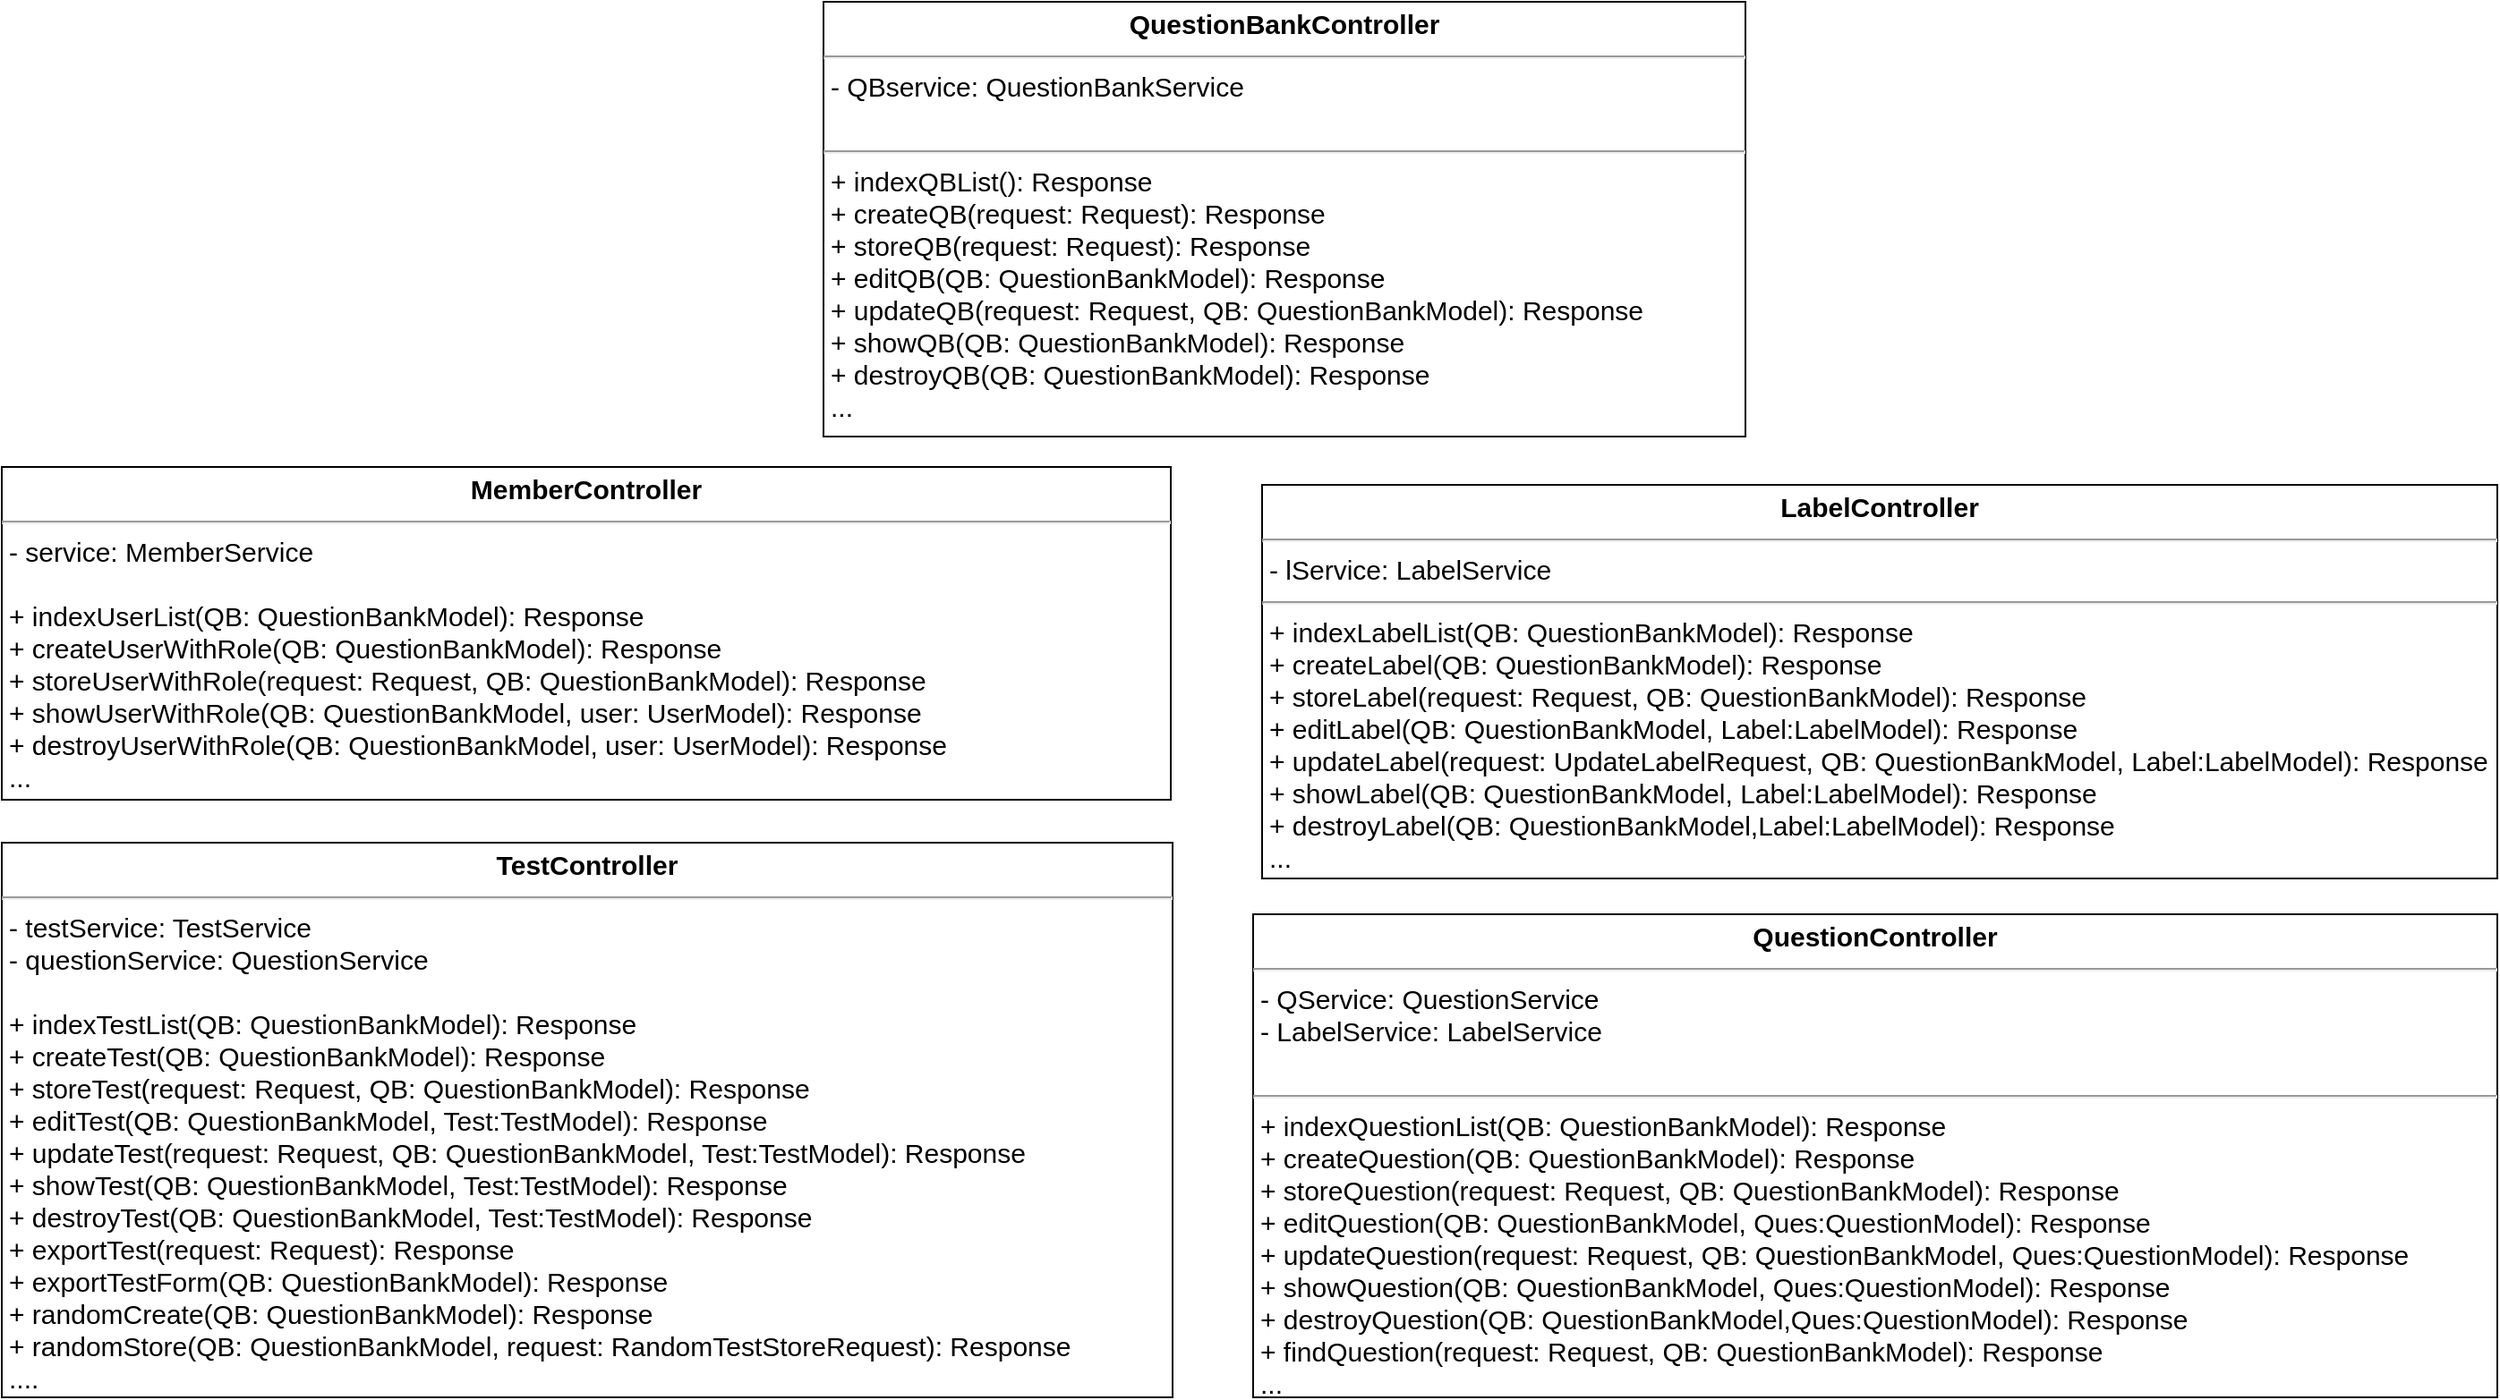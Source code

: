 <mxfile>
    <diagram id="4drB3fN4l4qhdWFBwevg" name="Controller">
        <mxGraphModel dx="2377" dy="2829" grid="1" gridSize="10" guides="1" tooltips="1" connect="1" arrows="1" fold="1" page="1" pageScale="1" pageWidth="850" pageHeight="1100" math="0" shadow="0">
            <root>
                <mxCell id="0"/>
                <mxCell id="1" parent="0"/>
                <mxCell id="6wWB15xYCFlSYhTt9QAJ-1" value="&lt;p style=&quot;margin: 4px 0px 0px; text-align: center; font-size: 15px;&quot;&gt;&lt;b style=&quot;font-size: 15px;&quot;&gt;MemberController&lt;/b&gt;&lt;/p&gt;&lt;hr style=&quot;font-size: 15px;&quot;&gt;&lt;p style=&quot;margin: 0px 0px 0px 4px; font-size: 15px;&quot;&gt;- service: MemberService&lt;/p&gt;&lt;p style=&quot;margin: 0px 0px 0px 4px; font-size: 15px;&quot;&gt;&lt;br style=&quot;font-size: 15px;&quot;&gt;&lt;/p&gt;&lt;p style=&quot;margin: 0px 0px 0px 4px; font-size: 15px;&quot;&gt;+ indexUserList(QB: QuestionBankModel): Response&lt;/p&gt;&lt;p style=&quot;margin: 0px 0px 0px 4px; font-size: 15px;&quot;&gt;+ createUserWithRole(QB: QuestionBankModel): Response&lt;/p&gt;&lt;p style=&quot;margin: 0px 0px 0px 4px; font-size: 15px;&quot;&gt;+ storeUserWithRole(request: Request, QB: QuestionBankModel): Response&lt;/p&gt;&lt;p style=&quot;margin: 0px 0px 0px 4px; font-size: 15px;&quot;&gt;&lt;span style=&quot;background-color: initial;&quot;&gt;+ showUserWithRole(QB: QuestionBankModel, user: UserModel): Response&lt;/span&gt;&lt;br&gt;&lt;/p&gt;&lt;p style=&quot;margin: 0px 0px 0px 4px; font-size: 15px;&quot;&gt;+ destroyUserWithRole(QB: QuestionBankModel, user: UserModel): Response&lt;/p&gt;&lt;p style=&quot;margin: 0px 0px 0px 4px; font-size: 15px;&quot;&gt;...&lt;/p&gt;" style="verticalAlign=top;align=left;overflow=fill;fontSize=15;fontFamily=Helvetica;html=1;" parent="1" vertex="1">
                    <mxGeometry x="-274" y="-1200" width="653" height="186" as="geometry"/>
                </mxCell>
                <mxCell id="6wWB15xYCFlSYhTt9QAJ-2" value="&lt;p style=&quot;margin: 4px 0px 0px; text-align: center; font-size: 15px;&quot;&gt;&lt;b style=&quot;font-size: 15px;&quot;&gt;QuestionBankController&lt;/b&gt;&lt;/p&gt;&lt;hr style=&quot;font-size: 15px;&quot;&gt;&lt;p style=&quot;margin: 0px 0px 0px 4px; font-size: 15px;&quot;&gt;- QBservice:&amp;nbsp;&lt;span style=&quot;text-align: center; font-size: 15px;&quot;&gt;QuestionBank&lt;/span&gt;Service&lt;/p&gt;&lt;p style=&quot;margin: 0px 0px 0px 4px; font-size: 15px;&quot;&gt;&lt;br&gt;&lt;/p&gt;&lt;hr style=&quot;font-size: 15px;&quot;&gt;&lt;p style=&quot;margin: 0px 0px 0px 4px; font-size: 15px;&quot;&gt;+ indexQBList(): Response&lt;/p&gt;&lt;p style=&quot;margin: 0px 0px 0px 4px; font-size: 15px;&quot;&gt;+ createQB(request: Request): Response&lt;/p&gt;&lt;p style=&quot;margin: 0px 0px 0px 4px; font-size: 15px;&quot;&gt;+ storeQB(request: Request): Response&lt;/p&gt;&lt;p style=&quot;margin: 0px 0px 0px 4px; font-size: 15px;&quot;&gt;+ editQB(QB: QuestionBankModel): Response&lt;/p&gt;&lt;p style=&quot;margin: 0px 0px 0px 4px; font-size: 15px;&quot;&gt;+ updateQB(request: Request, QB: QuestionBankModel): Response&lt;/p&gt;&lt;p style=&quot;margin: 0px 0px 0px 4px; font-size: 15px;&quot;&gt;+ showQB(QB: QuestionBankModel): Response&lt;br style=&quot;font-size: 15px;&quot;&gt;&lt;/p&gt;&lt;p style=&quot;margin: 0px 0px 0px 4px; font-size: 15px;&quot;&gt;+ destroyQB(QB: QuestionBankModel): Response&lt;br style=&quot;font-size: 15px;&quot;&gt;&lt;/p&gt;&lt;p style=&quot;margin: 0px 0px 0px 4px; font-size: 15px;&quot;&gt;...&lt;/p&gt;" style="verticalAlign=top;align=left;overflow=fill;fontSize=15;fontFamily=Helvetica;html=1;gradientColor=none;fillColor=default;fillStyle=auto;shadow=0;" parent="1" vertex="1">
                    <mxGeometry x="185" y="-1460" width="515" height="243" as="geometry"/>
                </mxCell>
                <mxCell id="6wWB15xYCFlSYhTt9QAJ-3" value="&lt;p style=&quot;margin: 4px 0px 0px; text-align: center; font-size: 15px;&quot;&gt;&lt;b style=&quot;font-size: 15px;&quot;&gt;TestController&lt;/b&gt;&lt;/p&gt;&lt;hr style=&quot;font-size: 15px;&quot;&gt;&lt;p style=&quot;margin: 0px 0px 0px 4px; font-size: 15px;&quot;&gt;- testService: TestService&lt;/p&gt;&lt;p style=&quot;margin: 0px 0px 0px 4px; font-size: 15px;&quot;&gt;- questionService: QuestionService&lt;/p&gt;&lt;p style=&quot;margin: 0px 0px 0px 4px; font-size: 15px;&quot;&gt;&lt;br style=&quot;font-size: 15px;&quot;&gt;&lt;/p&gt;&lt;p style=&quot;margin: 0px 0px 0px 4px; font-size: 15px;&quot;&gt;&lt;span style=&quot;background-color: initial; font-size: 15px;&quot;&gt;+ indexTestList(QB: QuestionBankModel):&amp;nbsp;Response&lt;/span&gt;&lt;br style=&quot;font-size: 15px;&quot;&gt;&lt;/p&gt;&lt;p style=&quot;margin: 0px 0px 0px 4px; font-size: 15px;&quot;&gt;+ createTest(QB: QuestionBankModel): Response&lt;br style=&quot;font-size: 15px;&quot;&gt;&lt;/p&gt;&lt;p style=&quot;margin: 0px 0px 0px 4px; font-size: 15px;&quot;&gt;+ storeTest(request: Request, QB: QuestionBankModel): Response&lt;br style=&quot;font-size: 15px;&quot;&gt;&lt;/p&gt;&lt;p style=&quot;margin: 0px 0px 0px 4px; font-size: 15px;&quot;&gt;+ editTest(QB: QuestionBankModel, Test:&lt;span style=&quot;background-color: initial; font-size: 15px;&quot;&gt;TestModel): Response&lt;/span&gt;&lt;br style=&quot;font-size: 15px;&quot;&gt;&lt;/p&gt;&lt;p style=&quot;margin: 0px 0px 0px 4px; font-size: 15px;&quot;&gt;+ updateTest(request: Request, QB: QuestionBankModel, Test:&lt;span style=&quot;background-color: initial; font-size: 15px;&quot;&gt;TestModel): Response&lt;/span&gt;&lt;/p&gt;&lt;p style=&quot;margin: 0px 0px 0px 4px; font-size: 15px;&quot;&gt;+ showTest(QB: QuestionBankModel,&amp;nbsp;Test:TestModel): Response&lt;span style=&quot;background-color: initial; font-size: 15px;&quot;&gt;&lt;br style=&quot;font-size: 15px;&quot;&gt;&lt;/span&gt;&lt;/p&gt;&lt;p style=&quot;margin: 0px 0px 0px 4px; font-size: 15px;&quot;&gt;+ destroyTest(QB: QuestionBankModel, Test:&lt;span style=&quot;background-color: initial; font-size: 15px;&quot;&gt;TestModel&lt;/span&gt;): Response&lt;/p&gt;&lt;p style=&quot;margin: 0px 0px 0px 4px; font-size: 15px;&quot;&gt;+ exportTest(request: Request): Response&lt;/p&gt;&lt;p style=&quot;margin: 0px 0px 0px 4px; font-size: 15px;&quot;&gt;+ exportTestForm(QB: QuestionBankModel): Response&lt;/p&gt;&lt;p style=&quot;margin: 0px 0px 0px 4px; font-size: 15px;&quot;&gt;+ randomCreate(QB: QuestionBankModel): Response&lt;/p&gt;&lt;p style=&quot;margin: 0px 0px 0px 4px; font-size: 15px;&quot;&gt;+ randomStore(QB: QuestionBankModel, request: RandomTestStoreRequest): Response&lt;/p&gt;&lt;p style=&quot;margin: 0px 0px 0px 4px; font-size: 15px;&quot;&gt;....&lt;/p&gt;" style="verticalAlign=top;align=left;overflow=fill;fontSize=15;fontFamily=Helvetica;html=1;" parent="1" vertex="1">
                    <mxGeometry x="-274" y="-990" width="654" height="310" as="geometry"/>
                </mxCell>
                <mxCell id="6wWB15xYCFlSYhTt9QAJ-4" value="&lt;p style=&quot;margin: 4px 0px 0px; text-align: center; font-size: 15px;&quot;&gt;&lt;b style=&quot;font-size: 15px;&quot;&gt;QuestionController&lt;/b&gt;&lt;/p&gt;&lt;hr style=&quot;font-size: 15px;&quot;&gt;&lt;p style=&quot;margin: 0px 0px 0px 4px; font-size: 15px;&quot;&gt;- QService:&amp;nbsp;&lt;span style=&quot;text-align: center; font-size: 15px;&quot;&gt;Question&lt;/span&gt;Service&lt;/p&gt;&lt;p style=&quot;margin: 0px 0px 0px 4px; font-size: 15px;&quot;&gt;- LabelService: LabelService&lt;/p&gt;&lt;p style=&quot;margin: 0px 0px 0px 4px; font-size: 15px;&quot;&gt;&lt;br&gt;&lt;/p&gt;&lt;hr style=&quot;font-size: 15px;&quot;&gt;&lt;p style=&quot;margin: 0px 0px 0px 4px; font-size: 15px;&quot;&gt;+ indexQuestionList(QB: QuestionBankModel):&amp;nbsp;Response&lt;br style=&quot;font-size: 15px;&quot;&gt;&lt;/p&gt;&lt;p style=&quot;margin: 0px 0px 0px 4px; font-size: 15px;&quot;&gt;+ createQuestion(QB: QuestionBankModel): Response&lt;br style=&quot;font-size: 15px;&quot;&gt;&lt;/p&gt;&lt;p style=&quot;margin: 0px 0px 0px 4px; font-size: 15px;&quot;&gt;+ storeQuestion(request: Request, QB: QuestionBankModel): Response&lt;br style=&quot;font-size: 15px;&quot;&gt;&lt;/p&gt;&lt;p style=&quot;margin: 0px 0px 0px 4px; font-size: 15px;&quot;&gt;+ editQuestion(QB: QuestionBankModel, Ques:&lt;span style=&quot;background-color: initial; font-size: 15px;&quot;&gt;QuestionModel): Response&lt;/span&gt;&lt;br style=&quot;font-size: 15px;&quot;&gt;&lt;/p&gt;&lt;p style=&quot;margin: 0px 0px 0px 4px; font-size: 15px;&quot;&gt;+ updateQuestion(request: Request, QB: QuestionBankModel, Ques:&lt;span style=&quot;background-color: initial; font-size: 15px;&quot;&gt;QuestionModel): Response&lt;/span&gt;&lt;/p&gt;&lt;p style=&quot;margin: 0px 0px 0px 4px; font-size: 15px;&quot;&gt;+ showQuestion(QB: QuestionBankModel,&amp;nbsp;Ques:QuestionModel): Response&lt;span style=&quot;background-color: initial; font-size: 15px;&quot;&gt;&lt;br style=&quot;font-size: 15px;&quot;&gt;&lt;/span&gt;&lt;/p&gt;&lt;p style=&quot;margin: 0px 0px 0px 4px; font-size: 15px;&quot;&gt;+ destroyQuestion(QB: QuestionBankModel,Ques:&lt;span style=&quot;background-color: initial; font-size: 15px;&quot;&gt;QuestionModel&lt;/span&gt;): Response&lt;/p&gt;&lt;p style=&quot;margin: 0px 0px 0px 4px; font-size: 15px;&quot;&gt;+ findQuestion(request: Request, QB: QuestionBankModel): Response&lt;/p&gt;&lt;p style=&quot;margin: 0px 0px 0px 4px; font-size: 15px;&quot;&gt;...&lt;/p&gt;" style="verticalAlign=top;align=left;overflow=fill;fontSize=15;fontFamily=Helvetica;html=1;gradientColor=none;fillColor=default;fillStyle=auto;shadow=0;" parent="1" vertex="1">
                    <mxGeometry x="425" y="-950" width="695" height="270" as="geometry"/>
                </mxCell>
                <mxCell id="6wWB15xYCFlSYhTt9QAJ-5" value="&lt;p style=&quot;margin: 4px 0px 0px; text-align: center; font-size: 15px;&quot;&gt;&lt;b style=&quot;font-size: 15px;&quot;&gt;LabelController&lt;/b&gt;&lt;/p&gt;&lt;hr style=&quot;font-size: 15px;&quot;&gt;&lt;p style=&quot;margin: 0px 0px 0px 4px; font-size: 15px;&quot;&gt;- lService: LabelService&lt;/p&gt;&lt;hr style=&quot;font-size: 15px;&quot;&gt;&lt;p style=&quot;margin: 0px 0px 0px 4px; font-size: 15px;&quot;&gt;&lt;span style=&quot;background-color: initial; font-size: 15px;&quot;&gt;+ indexLabelList(QB: QuestionBankModel):&amp;nbsp;Response&lt;/span&gt;&lt;br style=&quot;font-size: 15px;&quot;&gt;&lt;/p&gt;&lt;p style=&quot;margin: 0px 0px 0px 4px; font-size: 15px;&quot;&gt;+ createLabel(QB: QuestionBankModel): Response&lt;br style=&quot;font-size: 15px;&quot;&gt;&lt;/p&gt;&lt;p style=&quot;margin: 0px 0px 0px 4px; font-size: 15px;&quot;&gt;+ storeLabel(request: Request, QB: QuestionBankModel): Response&lt;br style=&quot;font-size: 15px;&quot;&gt;&lt;/p&gt;&lt;p style=&quot;margin: 0px 0px 0px 4px; font-size: 15px;&quot;&gt;+ editLabel(QB: QuestionBankModel, Label:&lt;span style=&quot;background-color: initial; font-size: 15px;&quot;&gt;LabelModel&lt;/span&gt;&lt;span style=&quot;background-color: initial; font-size: 15px;&quot;&gt;): Response&lt;/span&gt;&lt;br style=&quot;font-size: 15px;&quot;&gt;&lt;/p&gt;&lt;p style=&quot;margin: 0px 0px 0px 4px; font-size: 15px;&quot;&gt;+ updateLabel(request: UpdateLabelRequest, QB: QuestionBankModel, Label:&lt;span style=&quot;background-color: initial; font-size: 15px;&quot;&gt;LabelModel&lt;/span&gt;&lt;span style=&quot;background-color: initial; font-size: 15px;&quot;&gt;): Response&lt;/span&gt;&lt;/p&gt;&lt;p style=&quot;margin: 0px 0px 0px 4px; font-size: 15px;&quot;&gt;+ showLabel(QB: QuestionBankModel, Label:&lt;span style=&quot;background-color: initial; font-size: 15px;&quot;&gt;LabelModel&lt;/span&gt;): Response&lt;span style=&quot;background-color: initial; font-size: 15px;&quot;&gt;&lt;br style=&quot;font-size: 15px;&quot;&gt;&lt;/span&gt;&lt;/p&gt;&lt;p style=&quot;margin: 0px 0px 0px 4px; font-size: 15px;&quot;&gt;+ destroyLabel(QB: QuestionBankModel,Label:&lt;span style=&quot;background-color: initial; font-size: 15px;&quot;&gt;LabelModel&lt;/span&gt;): Response&lt;/p&gt;&lt;p style=&quot;margin: 0px 0px 0px 4px; font-size: 15px;&quot;&gt;...&lt;/p&gt;&lt;p style=&quot;margin: 0px 0px 0px 4px; font-size: 15px;&quot;&gt;&lt;br&gt;&lt;/p&gt;" style="verticalAlign=top;align=left;overflow=fill;fontSize=15;fontFamily=Helvetica;html=1;" parent="1" vertex="1">
                    <mxGeometry x="430" y="-1190" width="690" height="220" as="geometry"/>
                </mxCell>
            </root>
        </mxGraphModel>
    </diagram>
    <diagram id="cLwnrL41wiuOJl-wByfj" name="Service">
        <mxGraphModel dx="1527" dy="1729" grid="1" gridSize="10" guides="1" tooltips="1" connect="1" arrows="1" fold="1" page="1" pageScale="1" pageWidth="850" pageHeight="1100" math="0" shadow="0">
            <root>
                <mxCell id="0"/>
                <mxCell id="1" parent="0"/>
                <mxCell id="Y0B8UMnR705JmXbnk9-B-1" value="&lt;p style=&quot;margin: 4px 0px 0px; text-align: center; font-size: 15px;&quot;&gt;&lt;b style=&quot;font-size: 15px;&quot;&gt;MemberService&lt;/b&gt;&lt;/p&gt;&lt;hr style=&quot;font-size: 15px;&quot;&gt;&lt;p style=&quot;margin: 0px 0px 0px 4px; font-size: 15px;&quot;&gt;+ find(attribute: Array): List&amp;lt;UserModel&amp;gt;&lt;/p&gt;&lt;p style=&quot;margin: 0px 0px 0px 4px; font-size: 15px;&quot;&gt;+ findOrFail(key: string, column: string = null): ?UserModel&lt;/p&gt;&lt;p style=&quot;margin: 0px 0px 0px 4px; font-size: 15px;&quot;&gt;&lt;span style=&quot;background-color: initial; font-size: 15px;&quot;&gt;+ getAll(quesBankKeyOrModel,&amp;nbsp;&lt;/span&gt;filters&lt;span style=&quot;background-color: initial; font-size: 15px;&quot;&gt;: Array): List&amp;lt;UserModel&amp;gt;&lt;/span&gt;&lt;br style=&quot;font-size: 15px;&quot;&gt;&lt;/p&gt;&lt;p style=&quot;margin: 0px 0px 0px 4px; font-size: 15px;&quot;&gt;+ getPaginateData(quesBankKeyOrModel, limit: int, filters: Array): List&amp;lt;UserModel&amp;gt;&lt;br style=&quot;font-size: 15px;&quot;&gt;&lt;/p&gt;&lt;p style=&quot;margin: 0px 0px 0px 4px; font-size: 15px;&quot;&gt;+ getUserWithRole(userKeyOrModel): UserModel&lt;/p&gt;&lt;p style=&quot;margin: 0px 0px 0px 4px; font-size: 15px;&quot;&gt;+ createUserWithRole(quesBankKeyOrModel,validatedData: Array&amp;lt;Key,Val&amp;gt;): UserModel&lt;br style=&quot;font-size: 15px;&quot;&gt;&lt;/p&gt;&lt;p style=&quot;margin: 0px 0px 0px 4px; font-size: 15px;&quot;&gt;+ updateUserWithRole(userKeyOrModel,validatedData: Array&amp;lt;Key,Val&amp;gt;): void&lt;br style=&quot;font-size: 15px;&quot;&gt;&lt;/p&gt;&lt;p style=&quot;margin: 0px 0px 0px 4px; font-size: 15px;&quot;&gt;+ deleteUserWithRole(userKeyOrModel): void&lt;/p&gt;&lt;p style=&quot;margin: 0px 0px 0px 4px; font-size: 15px;&quot;&gt;...&lt;/p&gt;" style="verticalAlign=top;align=left;overflow=fill;fontSize=15;fontFamily=Helvetica;html=1;" parent="1" vertex="1">
                    <mxGeometry x="130" y="-530" width="610" height="210" as="geometry"/>
                </mxCell>
                <mxCell id="Y0B8UMnR705JmXbnk9-B-2" value="&lt;p style=&quot;margin: 4px 0px 0px; text-align: center; font-size: 15px;&quot;&gt;&lt;b style=&quot;font-size: 15px;&quot;&gt;QuestionBankService&lt;/b&gt;&lt;/p&gt;&lt;hr style=&quot;font-size: 15px;&quot;&gt;&lt;p style=&quot;margin: 0px 0px 0px 4px; font-size: 15px;&quot;&gt;&lt;br style=&quot;font-size: 15px;&quot;&gt;&lt;/p&gt;&lt;hr style=&quot;font-size: 15px;&quot;&gt;&lt;p style=&quot;margin: 0px 0px 0px 4px; font-size: 15px;&quot;&gt;+ getAll(userKeyOrModel): List&amp;lt;QuestionBankModel&amp;gt;&lt;/p&gt;&lt;p style=&quot;margin: 0px 0px 0px 4px; font-size: 15px;&quot;&gt;+ getPaginateData(userKeyOrModel, limit: int): List&amp;lt;QuestionBankModel&amp;gt;&lt;br style=&quot;font-size: 15px;&quot;&gt;&lt;/p&gt;&lt;p style=&quot;margin: 0px 0px 0px 4px; font-size: 15px;&quot;&gt;+ getQB(quesBankKeyOrModel): QuestionBankModel&lt;br style=&quot;font-size: 15px;&quot;&gt;&lt;/p&gt;&lt;p style=&quot;margin: 0px 0px 0px 4px; font-size: 15px;&quot;&gt;+ findByID(key: string): ?QuestionBankModel&lt;/p&gt;&lt;p style=&quot;margin: 0px 0px 0px 4px; font-size: 15px;&quot;&gt;+ findOrFail(key: string, column: string = null): ?QuestionBankModel&lt;/p&gt;&lt;p style=&quot;margin: 0px 0px 0px 4px; font-size: 15px;&quot;&gt;+ createQB(validatedData: Array&amp;lt;Key,Val&amp;gt;): QuestionBankModel&lt;/p&gt;&lt;p style=&quot;margin: 0px 0px 0px 4px; font-size: 15px;&quot;&gt;+ updateQB(quesBankKeyOrModel, validatedData: Array&amp;lt;Key,Val&amp;gt;): ?Model&lt;/p&gt;&lt;p style=&quot;margin: 0px 0px 0px 4px; font-size: 15px;&quot;&gt;+ deleteQB(quesBankKeyOrModel): bool&lt;/p&gt;&lt;p style=&quot;margin: 0px 0px 0px 4px; font-size: 15px;&quot;&gt;...&lt;/p&gt;" style="verticalAlign=top;align=left;overflow=fill;fontSize=15;fontFamily=Helvetica;html=1;" parent="1" vertex="1">
                    <mxGeometry x="750" y="-550" width="530" height="240" as="geometry"/>
                </mxCell>
                <mxCell id="Y0B8UMnR705JmXbnk9-B-3" value="&lt;p style=&quot;margin: 4px 0px 0px; text-align: center; font-size: 15px;&quot;&gt;&lt;b style=&quot;font-size: 15px;&quot;&gt;TestService&lt;/b&gt;&lt;/p&gt;&lt;hr style=&quot;font-size: 15px;&quot;&gt;&lt;p style=&quot;margin: 0px 0px 0px 4px; font-size: 15px;&quot;&gt;&lt;br style=&quot;font-size: 15px;&quot;&gt;&lt;/p&gt;&lt;hr style=&quot;font-size: 15px;&quot;&gt;&lt;p style=&quot;margin: 0px 0px 0px 4px; font-size: 15px;&quot;&gt;+ getAll(quesBankKeyOrModel, filters: Array): List&amp;lt;TestModel&amp;gt;&lt;/p&gt;&lt;p style=&quot;margin: 0px 0px 0px 4px; font-size: 15px;&quot;&gt;+ getPaginateData(quesBankKeyOrModel, limit: int, filters: Array): List&amp;lt;TestModel&amp;gt;&lt;br style=&quot;font-size: 15px;&quot;&gt;&lt;/p&gt;&lt;p style=&quot;margin: 0px 0px 0px 4px; font-size: 15px;&quot;&gt;+ getTest(testKeyOrModel): TestModel&lt;/p&gt;&lt;p style=&quot;margin: 0px 0px 0px 4px; font-size: 15px;&quot;&gt;+ createTest(quesBankKeyOrModel,validatedData: Array&amp;lt;Key,Val&amp;gt;): TestModel&lt;br style=&quot;font-size: 15px;&quot;&gt;&lt;/p&gt;&lt;p style=&quot;margin: 0px 0px 0px 4px; font-size: 15px;&quot;&gt;+ updateTest(testKeyOrModel,validatedData: Array&amp;lt;Key,Val&amp;gt;): void&lt;br style=&quot;font-size: 15px;&quot;&gt;&lt;/p&gt;&lt;p style=&quot;margin: 0px 0px 0px 4px; font-size: 15px;&quot;&gt;+ deleteTest(testKeyOrModel): void&lt;/p&gt;&lt;p style=&quot;margin: 0px 0px 0px 4px; font-size: 15px;&quot;&gt;&lt;span style=&quot;background-color: initial;&quot;&gt;...&lt;/span&gt;&lt;br&gt;&lt;/p&gt;" style="verticalAlign=top;align=left;overflow=fill;fontSize=15;fontFamily=Helvetica;html=1;" parent="1" vertex="1">
                    <mxGeometry x="130" y="-300" width="610" height="210" as="geometry"/>
                </mxCell>
                <mxCell id="Y0B8UMnR705JmXbnk9-B-4" value="&lt;p style=&quot;margin: 4px 0px 0px; text-align: center; font-size: 15px;&quot;&gt;&lt;b style=&quot;font-size: 15px;&quot;&gt;QuestionService&lt;/b&gt;&lt;/p&gt;&lt;hr style=&quot;font-size: 15px;&quot;&gt;&lt;p style=&quot;margin: 0px 0px 0px 4px; font-size: 15px;&quot;&gt;+ aiClient: HTTPService&lt;/p&gt;&lt;hr style=&quot;font-size: 15px;&quot;&gt;&lt;p style=&quot;margin: 0px 0px 0px 4px; font-size: 15px;&quot;&gt;+ getAll(quesBankKeyOrModel, filters: Array): List&amp;lt;QuestionModel&amp;gt;&lt;/p&gt;&lt;p style=&quot;margin: 0px 0px 0px 4px; font-size: 15px;&quot;&gt;&lt;span style=&quot;background-color: initial; font-size: 15px;&quot;&gt;+ getPaginateData(quesBankKeyOrModel, limit: int,&amp;nbsp;&lt;/span&gt;filters&lt;span style=&quot;background-color: initial; font-size: 15px;&quot;&gt;: Array): List&amp;lt;QuestionModel&amp;gt;&lt;/span&gt;&lt;/p&gt;&lt;p style=&quot;margin: 0px 0px 0px 4px; font-size: 15px;&quot;&gt;+ getQuestion(quesKeyOrModel): QuestionModel&lt;/p&gt;&lt;p style=&quot;margin: 0px 0px 0px 4px; font-size: 15px;&quot;&gt;+ find(attributes: Array): List&amp;lt;QuestionModel&amp;gt;&lt;/p&gt;&lt;p style=&quot;margin: 0px 0px 0px 4px; font-size: 15px;&quot;&gt;+ findOrFail(key: string, column: string = null): ?QuestionModel&lt;br style=&quot;font-size: 15px;&quot;&gt;&lt;/p&gt;&lt;p style=&quot;margin: 0px 0px 0px 4px; font-size: 15px;&quot;&gt;+ createQuestion(quesBankKeyOrModel,validatedData: Array&amp;lt;Key,Val&amp;gt;): QuestionModel&lt;br style=&quot;font-size: 15px;&quot;&gt;&lt;/p&gt;&lt;p style=&quot;margin: 0px 0px 0px 4px; font-size: 15px;&quot;&gt;+ createManyQuestion(quesBankKeyOrModel,validatedData: Array&amp;lt;Key,Val&amp;gt;): List&amp;lt;QuestionModel&amp;gt;&lt;br style=&quot;font-size: 15px;&quot;&gt;&lt;/p&gt;&lt;p style=&quot;margin: 0px 0px 0px 4px; font-size: 15px;&quot;&gt;+ updateQuestion(quesKeyOrModel,validatedData: Array&amp;lt;Key,Val&amp;gt;): void&lt;br style=&quot;font-size: 15px;&quot;&gt;&lt;/p&gt;&lt;p style=&quot;margin: 0px 0px 0px 4px; font-size: 15px;&quot;&gt;+ deleteQuestion(quesKeyOrModel): bool&lt;/p&gt;&lt;p style=&quot;margin: 0px 0px 0px 4px; font-size: 15px;&quot;&gt;+ deleteManyQuestion(quesKeyOrModel): void&lt;br style=&quot;font-size: 15px;&quot;&gt;&lt;/p&gt;&lt;p style=&quot;margin: 0px 0px 0px 4px; font-size: 15px;&quot;&gt;+ aiGenerate(request: AIGenRequest ): List&amp;lt;QuestionModel&amp;gt;&lt;/p&gt;&lt;p style=&quot;margin: 0px 0px 0px 4px; font-size: 15px;&quot;&gt;....&lt;/p&gt;" style="verticalAlign=top;align=left;overflow=fill;fontSize=15;fontFamily=Helvetica;html=1;" parent="1" vertex="1">
                    <mxGeometry x="750" y="-300" width="680" height="300" as="geometry"/>
                </mxCell>
                <mxCell id="Y0B8UMnR705JmXbnk9-B-5" value="&lt;p style=&quot;margin: 4px 0px 0px; text-align: center; font-size: 15px;&quot;&gt;&lt;b style=&quot;font-size: 15px;&quot;&gt;LabelService&lt;/b&gt;&lt;/p&gt;&lt;hr style=&quot;font-size: 15px;&quot;&gt;&lt;p style=&quot;margin: 0px 0px 0px 4px; font-size: 15px;&quot;&gt;&lt;br style=&quot;font-size: 15px;&quot;&gt;&lt;/p&gt;&lt;hr style=&quot;font-size: 15px;&quot;&gt;&lt;p style=&quot;margin: 0px 0px 0px 4px; font-size: 15px;&quot;&gt;+ getAll(quesBankKeyOrModel): List&amp;lt;LabelModel&amp;gt;&lt;/p&gt;&lt;p style=&quot;margin: 0px 0px 0px 4px; font-size: 15px;&quot;&gt;+ getPaginateData(quesBankKeyOrModel, limit: int): List&amp;lt;LabelModel&amp;gt;&lt;br style=&quot;font-size: 15px;&quot;&gt;&lt;/p&gt;&lt;p style=&quot;margin: 0px 0px 0px 4px; font-size: 15px;&quot;&gt;+ getLabel(labelKeyOrModel): LabelModel&lt;/p&gt;&lt;p style=&quot;margin: 0px 0px 0px 4px; font-size: 15px;&quot;&gt;+ createLabel(quesBankKeyOrModel,validatedData: Array&amp;lt;Key,Val&amp;gt;): LabelModel&lt;br style=&quot;font-size: 15px;&quot;&gt;&lt;/p&gt;&lt;p style=&quot;margin: 0px 0px 0px 4px; font-size: 15px;&quot;&gt;+ updateLabel(labelKeyOrModel,validatedData: Array&amp;lt;Key,Val&amp;gt;): void&lt;br style=&quot;font-size: 15px;&quot;&gt;&lt;/p&gt;&lt;p style=&quot;margin: 0px 0px 0px 4px; font-size: 15px;&quot;&gt;+ deleteLabel(labelKeyOrModel): void&lt;/p&gt;&lt;p style=&quot;margin: 0px 0px 0px 4px; font-size: 15px;&quot;&gt;...&lt;/p&gt;" style="verticalAlign=top;align=left;overflow=fill;fontSize=15;fontFamily=Helvetica;html=1;" parent="1" vertex="1">
                    <mxGeometry x="390" y="-760" width="558" height="210" as="geometry"/>
                </mxCell>
            </root>
        </mxGraphModel>
    </diagram>
    <diagram id="yaPn2xocqwZtk-ihi1OX" name="Model">
        <mxGraphModel dx="2230" dy="1153" grid="1" gridSize="10" guides="1" tooltips="1" connect="1" arrows="1" fold="1" page="1" pageScale="1" pageWidth="850" pageHeight="1100" math="0" shadow="0">
            <root>
                <mxCell id="0"/>
                <mxCell id="1" parent="0"/>
                <mxCell id="98CcMxjUXYHZPuGQxRPu-3" style="edgeStyle=none;html=1;exitX=0.5;exitY=0;exitDx=0;exitDy=0;entryX=0.5;entryY=1;entryDx=0;entryDy=0;endArrow=block;endFill=0;" parent="1" source="09Ch7zY_Ost5GCed6j-d-2" target="98CcMxjUXYHZPuGQxRPu-2" edge="1">
                    <mxGeometry relative="1" as="geometry"/>
                </mxCell>
                <mxCell id="09Ch7zY_Ost5GCed6j-d-2" value="&lt;p style=&quot;margin: 4px 0px 0px; text-align: center; font-size: 15px;&quot;&gt;&lt;b style=&quot;font-size: 15px;&quot;&gt;QuestionBankModel&lt;/b&gt;&lt;/p&gt;&lt;hr style=&quot;font-size: 15px;&quot;&gt;&lt;p style=&quot;margin: 0px 0px 0px 4px; font-size: 15px;&quot;&gt;- questionBankID: string&lt;/p&gt;&lt;p style=&quot;margin: 0px 0px 0px 4px; font-size: 15px;&quot;&gt;- name: string&lt;/p&gt;&lt;p style=&quot;margin: 0px 0px 0px 4px; font-size: 15px;&quot;&gt;....&lt;/p&gt;&lt;p style=&quot;margin: 0px 0px 0px 4px; font-size: 15px;&quot;&gt;&lt;br style=&quot;font-size: 15px;&quot;&gt;&lt;/p&gt;&lt;hr style=&quot;font-size: 15px;&quot;&gt;&lt;p style=&quot;margin: 0px 0px 0px 4px; font-size: 15px;&quot;&gt;&lt;br style=&quot;font-size: 15px;&quot;&gt;&lt;/p&gt;" style="verticalAlign=top;align=left;overflow=fill;fontSize=15;fontFamily=Helvetica;html=1;" parent="1" vertex="1">
                    <mxGeometry x="900" y="540" width="290" height="110" as="geometry"/>
                </mxCell>
                <mxCell id="98CcMxjUXYHZPuGQxRPu-4" style="edgeStyle=none;html=1;exitX=0.5;exitY=0;exitDx=0;exitDy=0;entryX=0.75;entryY=1;entryDx=0;entryDy=0;endArrow=block;endFill=0;" parent="1" source="09Ch7zY_Ost5GCed6j-d-5" target="98CcMxjUXYHZPuGQxRPu-2" edge="1">
                    <mxGeometry relative="1" as="geometry"/>
                </mxCell>
                <mxCell id="09Ch7zY_Ost5GCed6j-d-5" value="&lt;p style=&quot;margin: 4px 0px 0px; text-align: center; font-size: 15px;&quot;&gt;&lt;b style=&quot;font-size: 15px;&quot;&gt;TestModel&lt;/b&gt;&lt;/p&gt;&lt;hr style=&quot;font-size: 15px;&quot;&gt;&lt;p style=&quot;margin: 0px 0px 0px 4px; font-size: 15px;&quot;&gt;- testID: string&lt;/p&gt;&lt;p style=&quot;margin: 0px 0px 0px 4px; font-size: 15px;&quot;&gt;- name: string&lt;br style=&quot;font-size: 15px;&quot;&gt;&lt;/p&gt;&lt;p style=&quot;margin: 0px 0px 0px 4px; font-size: 15px;&quot;&gt;- description: string&lt;/p&gt;&lt;p style=&quot;margin: 0px 0px 0px 4px; font-size: 15px;&quot;&gt;- lastUpdated: string&lt;/p&gt;&lt;p style=&quot;margin: 0px 0px 0px 4px; font-size: 15px;&quot;&gt;...&lt;/p&gt;&lt;p style=&quot;margin: 0px 0px 0px 4px; font-size: 15px;&quot;&gt;&lt;br&gt;&lt;/p&gt;&lt;p style=&quot;margin: 0px 0px 0px 4px; font-size: 15px;&quot;&gt;&lt;br style=&quot;font-size: 15px;&quot;&gt;&lt;/p&gt;" style="verticalAlign=top;align=left;overflow=fill;fontSize=15;fontFamily=Helvetica;html=1;" parent="1" vertex="1">
                    <mxGeometry x="1200" y="526.25" width="270" height="137.5" as="geometry"/>
                </mxCell>
                <mxCell id="98CcMxjUXYHZPuGQxRPu-8" style="edgeStyle=none;html=1;exitX=0.5;exitY=1;exitDx=0;exitDy=0;entryX=0.5;entryY=0;entryDx=0;entryDy=0;endArrow=block;endFill=0;" parent="1" source="09Ch7zY_Ost5GCed6j-d-6" target="98CcMxjUXYHZPuGQxRPu-2" edge="1">
                    <mxGeometry relative="1" as="geometry"/>
                </mxCell>
                <mxCell id="09Ch7zY_Ost5GCed6j-d-6" value="&lt;p style=&quot;margin: 4px 0px 0px; text-align: center; font-size: 15px;&quot;&gt;&lt;b style=&quot;font-size: 15px;&quot;&gt;LabelModel&lt;/b&gt;&lt;/p&gt;&lt;hr style=&quot;font-size: 15px;&quot;&gt;&lt;p style=&quot;margin: 0px 0px 0px 4px; font-size: 15px;&quot;&gt;- name: string&lt;/p&gt;&lt;p style=&quot;margin: 0px 0px 0px 4px; font-size: 15px;&quot;&gt;- description: string&lt;/p&gt;&lt;p style=&quot;margin: 0px 0px 0px 4px; font-size: 15px;&quot;&gt;- questionBankID: string&lt;/p&gt;&lt;p style=&quot;margin: 0px 0px 0px 4px; font-size: 15px;&quot;&gt;- labelID:string&lt;/p&gt;&lt;p style=&quot;margin: 0px 0px 0px 4px; font-size: 15px;&quot;&gt;...&lt;/p&gt;" style="verticalAlign=top;align=left;overflow=fill;fontSize=15;fontFamily=Helvetica;html=1;" parent="1" vertex="1">
                    <mxGeometry x="1053.25" y="110" width="193.5" height="130" as="geometry"/>
                </mxCell>
                <mxCell id="98CcMxjUXYHZPuGQxRPu-5" style="edgeStyle=none;html=1;exitX=0;exitY=0.5;exitDx=0;exitDy=0;entryX=1;entryY=0.75;entryDx=0;entryDy=0;endArrow=block;endFill=0;" parent="1" source="09Ch7zY_Ost5GCed6j-d-8" target="98CcMxjUXYHZPuGQxRPu-2" edge="1">
                    <mxGeometry relative="1" as="geometry"/>
                </mxCell>
                <mxCell id="09Ch7zY_Ost5GCed6j-d-8" value="&lt;p style=&quot;margin: 4px 0px 0px; text-align: center; font-size: 15px;&quot;&gt;&lt;b style=&quot;font-size: 15px;&quot;&gt;RoleModel&lt;/b&gt;&lt;/p&gt;&lt;hr style=&quot;font-size: 15px;&quot;&gt;&lt;p style=&quot;margin: 0px 0px 0px 4px; font-size: 15px;&quot;&gt;- roleID: string&lt;/p&gt;&lt;p style=&quot;margin: 0px 0px 0px 4px; font-size: 15px;&quot;&gt;- name: string&lt;/p&gt;&lt;p style=&quot;margin: 0px 0px 0px 4px; font-size: 15px;&quot;&gt;....&lt;/p&gt;&lt;hr style=&quot;font-size: 15px;&quot;&gt;&lt;p style=&quot;margin: 0px 0px 0px 4px; font-size: 15px;&quot;&gt;&lt;br style=&quot;font-size: 15px;&quot;&gt;&lt;/p&gt;" style="verticalAlign=top;align=left;overflow=fill;fontSize=15;fontFamily=Helvetica;html=1;" parent="1" vertex="1">
                    <mxGeometry x="1350" y="380" width="160" height="115" as="geometry"/>
                </mxCell>
                <mxCell id="98CcMxjUXYHZPuGQxRPu-6" style="edgeStyle=none;html=1;exitX=0;exitY=0.5;exitDx=0;exitDy=0;entryX=1;entryY=0.25;entryDx=0;entryDy=0;endArrow=block;endFill=0;" parent="1" source="09Ch7zY_Ost5GCed6j-d-9" target="98CcMxjUXYHZPuGQxRPu-2" edge="1">
                    <mxGeometry relative="1" as="geometry"/>
                </mxCell>
                <mxCell id="09Ch7zY_Ost5GCed6j-d-9" value="&lt;p style=&quot;margin: 4px 0px 0px; text-align: center; font-size: 15px;&quot;&gt;&lt;b style=&quot;font-size: 15px;&quot;&gt;UserModel&lt;/b&gt;&lt;/p&gt;&lt;hr style=&quot;font-size: 15px;&quot;&gt;&lt;p style=&quot;margin: 0px 0px 0px 4px; font-size: 15px;&quot;&gt;- permissionID: string&lt;/p&gt;&lt;p style=&quot;margin: 0px 0px 0px 4px; font-size: 15px;&quot;&gt;- name: string&lt;/p&gt;...&lt;hr style=&quot;font-size: 15px;&quot;&gt;&lt;p style=&quot;margin: 0px 0px 0px 4px; font-size: 15px;&quot;&gt;&lt;br style=&quot;font-size: 15px;&quot;&gt;&lt;/p&gt;" style="verticalAlign=top;align=left;overflow=fill;fontSize=15;fontFamily=Helvetica;html=1;" parent="1" vertex="1">
                    <mxGeometry x="1350" y="150" width="160" height="108" as="geometry"/>
                </mxCell>
                <mxCell id="98CcMxjUXYHZPuGQxRPu-7" style="edgeStyle=none;html=1;exitX=1;exitY=0.5;exitDx=0;exitDy=0;entryX=0;entryY=0.5;entryDx=0;entryDy=0;endArrow=block;endFill=0;" parent="1" source="98CcMxjUXYHZPuGQxRPu-1" target="98CcMxjUXYHZPuGQxRPu-2" edge="1">
                    <mxGeometry relative="1" as="geometry"/>
                </mxCell>
                <mxCell id="98CcMxjUXYHZPuGQxRPu-1" value="&lt;p style=&quot;margin: 4px 0px 0px; text-align: center; font-size: 15px;&quot;&gt;&lt;b style=&quot;font-size: 15px;&quot;&gt;QuestionModel&lt;/b&gt;&lt;/p&gt;&lt;p style=&quot;margin: 0px 0px 0px 4px; font-size: 15px;&quot;&gt;&lt;span style=&quot;background-color: initial;&quot;&gt;&lt;br&gt;&lt;/span&gt;&lt;/p&gt;&lt;p style=&quot;margin: 0px 0px 0px 4px; font-size: 15px;&quot;&gt;&lt;span style=&quot;background-color: initial;&quot;&gt;- question: string&lt;/span&gt;&lt;br&gt;&lt;/p&gt;&lt;p style=&quot;margin: 0px 0px 0px 4px; font-size: 15px;&quot;&gt;- ans1: string&lt;/p&gt;&lt;p style=&quot;margin: 0px 0px 0px 4px; font-size: 15px;&quot;&gt;- ans1: string&lt;br&gt;&lt;/p&gt;&lt;p style=&quot;margin: 0px 0px 0px 4px; font-size: 15px;&quot;&gt;- ans1: string&lt;br&gt;&lt;/p&gt;&lt;p style=&quot;margin: 0px 0px 0px 4px; font-size: 15px;&quot;&gt;- ans1: string&lt;br&gt;&lt;/p&gt;&lt;p style=&quot;margin: 0px 0px 0px 4px; font-size: 15px;&quot;&gt;- ans1: string&lt;br&gt;&lt;/p&gt;&lt;p style=&quot;margin: 0px 0px 0px 4px; font-size: 15px;&quot;&gt;- ans1: string&lt;br&gt;&lt;/p&gt;&lt;p style=&quot;margin: 0px 0px 0px 4px; font-size: 15px;&quot;&gt;- ans1: string&lt;br&gt;&lt;/p&gt;&lt;p style=&quot;margin: 0px 0px 0px 4px; font-size: 15px;&quot;&gt;- question_group_id: string&lt;/p&gt;&lt;p style=&quot;margin: 0px 0px 0px 4px; font-size: 15px;&quot;&gt;- label_id: string&lt;/p&gt;&lt;p style=&quot;margin: 0px 0px 0px 4px; font-size: 15px;&quot;&gt;...&lt;/p&gt;" style="verticalAlign=top;align=left;overflow=fill;fontSize=15;fontFamily=Helvetica;html=1;" parent="1" vertex="1">
                    <mxGeometry x="780" y="267.5" width="180" height="250" as="geometry"/>
                </mxCell>
                <mxCell id="98CcMxjUXYHZPuGQxRPu-2" value="&lt;p style=&quot;margin: 4px 0px 0px; text-align: center; font-size: 15px;&quot;&gt;&lt;b&gt;Model&lt;/b&gt;&lt;/p&gt;&lt;hr style=&quot;font-size: 15px;&quot;&gt;&lt;p style=&quot;margin: 0px 0px 0px 4px; font-size: 15px;&quot;&gt;&lt;br&gt;&lt;/p&gt;&lt;hr style=&quot;font-size: 15px;&quot;&gt;&lt;p style=&quot;margin: 0px 0px 0px 4px;&quot;&gt;+ save(array options = []): bool&lt;br style=&quot;font-size: 15px;&quot;&gt;&lt;/p&gt;&amp;nbsp;+ update (array options = []): bool&lt;p style=&quot;margin: 0px 0px 0px 4px;&quot;&gt;+ delete(keyOrModel:string|Model): bool&lt;/p&gt;&lt;p style=&quot;margin: 0px 0px 0px 4px;&quot;&gt;+ filter(array search = []): Collection&lt;/p&gt;&lt;p style=&quot;margin: 0px 0px 0px 4px;&quot;&gt;...&lt;/p&gt;" style="verticalAlign=top;align=left;overflow=fill;fontSize=15;fontFamily=Helvetica;html=1;" parent="1" vertex="1">
                    <mxGeometry x="1010" y="310" width="280" height="165" as="geometry"/>
                </mxCell>
                <mxCell id="VER_vu8GaueMaTd2YAZO-2" style="edgeStyle=none;html=1;exitX=0;exitY=0.5;exitDx=0;exitDy=0;entryX=1;entryY=0.5;entryDx=0;entryDy=0;endArrow=block;endFill=0;" parent="1" source="VER_vu8GaueMaTd2YAZO-1" target="98CcMxjUXYHZPuGQxRPu-2" edge="1">
                    <mxGeometry relative="1" as="geometry"/>
                </mxCell>
                <mxCell id="VER_vu8GaueMaTd2YAZO-1" value="&lt;p style=&quot;margin: 4px 0px 0px; text-align: center; font-size: 15px;&quot;&gt;&lt;b style=&quot;font-size: 15px;&quot;&gt;PermissionModel&lt;/b&gt;&lt;/p&gt;&lt;hr style=&quot;font-size: 15px;&quot;&gt;&lt;p style=&quot;margin: 0px 0px 0px 4px; font-size: 15px;&quot;&gt;- permissionID: string&lt;/p&gt;&lt;p style=&quot;margin: 0px 0px 0px 4px; font-size: 15px;&quot;&gt;- name: string&lt;/p&gt;&lt;p style=&quot;margin: 0px 0px 0px 4px; font-size: 15px;&quot;&gt;...&lt;/p&gt;&lt;hr style=&quot;font-size: 15px;&quot;&gt;&lt;p style=&quot;margin: 0px 0px 0px 4px; font-size: 15px;&quot;&gt;&lt;br style=&quot;font-size: 15px;&quot;&gt;&lt;/p&gt;" style="verticalAlign=top;align=left;overflow=fill;fontSize=15;fontFamily=Helvetica;html=1;" parent="1" vertex="1">
                    <mxGeometry x="1350" y="267.5" width="160" height="100" as="geometry"/>
                </mxCell>
            </root>
        </mxGraphModel>
    </diagram>
    <diagram name="Class diagram" id="_IRGn7qEjiSoWe7VJrxL">
        <mxGraphModel dx="1869" dy="1946" grid="0" gridSize="10" guides="1" tooltips="1" connect="1" arrows="1" fold="1" page="0" pageScale="1" pageWidth="850" pageHeight="1100" math="0" shadow="0">
            <root>
                <mxCell id="2OkuZF6dqTFCMNim8TMD-0"/>
                <mxCell id="2OkuZF6dqTFCMNim8TMD-1" parent="2OkuZF6dqTFCMNim8TMD-0"/>
                <mxCell id="2OkuZF6dqTFCMNim8TMD-3" value="&lt;p style=&quot;margin: 4px 0px 0px; text-align: center; font-size: 15px;&quot;&gt;&lt;b style=&quot;font-size: 15px;&quot;&gt;QuestionBankModel&lt;/b&gt;&lt;/p&gt;&lt;hr style=&quot;font-size: 15px;&quot;&gt;&lt;p style=&quot;margin: 0px 0px 0px 4px; font-size: 15px;&quot;&gt;- questionBankID: string&lt;/p&gt;&lt;p style=&quot;margin: 0px 0px 0px 4px; font-size: 15px;&quot;&gt;- name: string&lt;/p&gt;&lt;p style=&quot;margin: 0px 0px 0px 4px; font-size: 15px;&quot;&gt;...&lt;/p&gt;&lt;hr style=&quot;font-size: 15px;&quot;&gt;&lt;p style=&quot;margin: 0px 0px 0px 4px; font-size: 15px;&quot;&gt;&lt;br style=&quot;font-size: 15px;&quot;&gt;&lt;/p&gt;" style="verticalAlign=top;align=left;overflow=fill;fontSize=15;fontFamily=Helvetica;html=1;" parent="2OkuZF6dqTFCMNim8TMD-1" vertex="1">
                    <mxGeometry x="1413" y="140" width="290" height="100" as="geometry"/>
                </mxCell>
                <mxCell id="2OkuZF6dqTFCMNim8TMD-4" value="&lt;p style=&quot;margin: 4px 0px 0px; text-align: center; font-size: 15px;&quot;&gt;&lt;b style=&quot;font-size: 15px;&quot;&gt;QuestionModel&lt;/b&gt;&lt;/p&gt;&lt;p style=&quot;margin: 0px 0px 0px 4px; font-size: 15px;&quot;&gt;&lt;span style=&quot;background-color: initial;&quot;&gt;&lt;br&gt;&lt;/span&gt;&lt;/p&gt;&lt;p style=&quot;margin: 0px 0px 0px 4px; font-size: 15px;&quot;&gt;&lt;span style=&quot;background-color: initial;&quot;&gt;- question: string&lt;/span&gt;&lt;br&gt;&lt;/p&gt;&lt;p style=&quot;margin: 0px 0px 0px 4px; font-size: 15px;&quot;&gt;- ans1: string&lt;/p&gt;&lt;p style=&quot;margin: 0px 0px 0px 4px; font-size: 15px;&quot;&gt;- ans1: string&lt;br&gt;&lt;/p&gt;&lt;p style=&quot;margin: 0px 0px 0px 4px; font-size: 15px;&quot;&gt;- ans1: string&lt;br&gt;&lt;/p&gt;&lt;p style=&quot;margin: 0px 0px 0px 4px; font-size: 15px;&quot;&gt;- ans1: string&lt;br&gt;&lt;/p&gt;&lt;p style=&quot;margin: 0px 0px 0px 4px; font-size: 15px;&quot;&gt;- ans1: string&lt;br&gt;&lt;/p&gt;&lt;p style=&quot;margin: 0px 0px 0px 4px; font-size: 15px;&quot;&gt;- ans1: string&lt;br&gt;&lt;/p&gt;&lt;p style=&quot;margin: 0px 0px 0px 4px; font-size: 15px;&quot;&gt;- ans1: string&lt;br&gt;&lt;/p&gt;&lt;p style=&quot;margin: 0px 0px 0px 4px; font-size: 15px;&quot;&gt;- question_group_id: string&lt;/p&gt;&lt;p style=&quot;margin: 0px 0px 0px 4px; font-size: 15px;&quot;&gt;- label_id: string&lt;/p&gt;&lt;p style=&quot;margin: 0px 0px 0px 4px; font-size: 15px;&quot;&gt;...&lt;/p&gt;" style="verticalAlign=top;align=left;overflow=fill;fontSize=15;fontFamily=Helvetica;html=1;" parent="2OkuZF6dqTFCMNim8TMD-1" vertex="1">
                    <mxGeometry x="2951" width="180" height="252" as="geometry"/>
                </mxCell>
                <mxCell id="2OkuZF6dqTFCMNim8TMD-5" value="&lt;p style=&quot;margin: 4px 0px 0px; text-align: center; font-size: 15px;&quot;&gt;&lt;b style=&quot;font-size: 15px;&quot;&gt;TestModel&lt;/b&gt;&lt;/p&gt;&lt;hr style=&quot;font-size: 15px;&quot;&gt;&lt;p style=&quot;margin: 0px 0px 0px 4px; font-size: 15px;&quot;&gt;- testID: string&lt;/p&gt;&lt;p style=&quot;margin: 0px 0px 0px 4px; font-size: 15px;&quot;&gt;- name: string&lt;br style=&quot;font-size: 15px;&quot;&gt;&lt;/p&gt;&lt;p style=&quot;margin: 0px 0px 0px 4px; font-size: 15px;&quot;&gt;- description: string&lt;/p&gt;&lt;p style=&quot;margin: 0px 0px 0px 4px; font-size: 15px;&quot;&gt;- lastUpdated: string&lt;/p&gt;&lt;p style=&quot;margin: 0px 0px 0px 4px; font-size: 15px;&quot;&gt;...&lt;/p&gt;&lt;p style=&quot;margin: 0px 0px 0px 4px; font-size: 15px;&quot;&gt;&lt;br style=&quot;font-size: 15px;&quot;&gt;&lt;/p&gt;" style="verticalAlign=top;align=left;overflow=fill;fontSize=15;fontFamily=Helvetica;html=1;" parent="2OkuZF6dqTFCMNim8TMD-1" vertex="1">
                    <mxGeometry x="676.5" y="98" width="270" height="137.5" as="geometry"/>
                </mxCell>
                <mxCell id="2OkuZF6dqTFCMNim8TMD-6" value="&lt;p style=&quot;margin: 4px 0px 0px; text-align: center; font-size: 15px;&quot;&gt;&lt;b style=&quot;font-size: 15px;&quot;&gt;LabelModel&lt;/b&gt;&lt;/p&gt;&lt;hr style=&quot;font-size: 15px;&quot;&gt;&lt;p style=&quot;margin: 0px 0px 0px 4px; font-size: 15px;&quot;&gt;- name: string&lt;/p&gt;&lt;p style=&quot;margin: 0px 0px 0px 4px; font-size: 15px;&quot;&gt;- description: string&lt;/p&gt;&lt;p style=&quot;margin: 0px 0px 0px 4px; font-size: 15px;&quot;&gt;- questionBankID: string&lt;/p&gt;&lt;p style=&quot;margin: 0px 0px 0px 4px; font-size: 15px;&quot;&gt;- labelID:string&lt;/p&gt;&lt;p style=&quot;margin: 0px 0px 0px 4px; font-size: 15px;&quot;&gt;...&lt;/p&gt;" style="verticalAlign=top;align=left;overflow=fill;fontSize=15;fontFamily=Helvetica;html=1;" parent="2OkuZF6dqTFCMNim8TMD-1" vertex="1">
                    <mxGeometry x="2200.25" y="7.25" width="190.75" height="129.75" as="geometry"/>
                </mxCell>
                <mxCell id="2OkuZF6dqTFCMNim8TMD-8" value="&lt;p style=&quot;margin: 4px 0px 0px; text-align: center; font-size: 15px;&quot;&gt;&lt;b style=&quot;font-size: 15px;&quot;&gt;RoleModel&lt;/b&gt;&lt;/p&gt;&lt;hr style=&quot;font-size: 15px;&quot;&gt;&lt;p style=&quot;margin: 0px 0px 0px 4px; font-size: 15px;&quot;&gt;- roleID: string&lt;/p&gt;&lt;p style=&quot;margin: 0px 0px 0px 4px; font-size: 15px;&quot;&gt;- name: string&lt;/p&gt;&lt;hr style=&quot;font-size: 15px;&quot;&gt;&lt;p style=&quot;margin: 0px 0px 0px 4px; font-size: 15px;&quot;&gt;&lt;br style=&quot;font-size: 15px;&quot;&gt;&lt;/p&gt;" style="verticalAlign=top;align=left;overflow=fill;fontSize=15;fontFamily=Helvetica;html=1;" parent="2OkuZF6dqTFCMNim8TMD-1" vertex="1">
                    <mxGeometry x="1310" y="615" width="160" height="78" as="geometry"/>
                </mxCell>
                <mxCell id="2OkuZF6dqTFCMNim8TMD-9" value="&lt;p style=&quot;margin: 4px 0px 0px; text-align: center; font-size: 15px;&quot;&gt;&lt;b style=&quot;font-size: 15px;&quot;&gt;PermissionModel&lt;/b&gt;&lt;/p&gt;&lt;hr style=&quot;font-size: 15px;&quot;&gt;&lt;p style=&quot;margin: 0px 0px 0px 4px; font-size: 15px;&quot;&gt;- permissionID: string&lt;/p&gt;&lt;p style=&quot;margin: 0px 0px 0px 4px; font-size: 15px;&quot;&gt;- name: string&lt;/p&gt;&lt;hr style=&quot;font-size: 15px;&quot;&gt;&lt;p style=&quot;margin: 0px 0px 0px 4px; font-size: 15px;&quot;&gt;&lt;br style=&quot;font-size: 15px;&quot;&gt;&lt;/p&gt;" style="verticalAlign=top;align=left;overflow=fill;fontSize=15;fontFamily=Helvetica;html=1;" parent="2OkuZF6dqTFCMNim8TMD-1" vertex="1">
                    <mxGeometry x="1573" y="612" width="160" height="81" as="geometry"/>
                </mxCell>
                <mxCell id="n3z_orEbSFZSWoOInEBg-9" value="&lt;p style=&quot;margin: 4px 0px 0px; text-align: center; font-size: 15px;&quot;&gt;&lt;b style=&quot;font-size: 15px;&quot;&gt;TestService&lt;/b&gt;&lt;/p&gt;&lt;hr style=&quot;font-size: 15px;&quot;&gt;&lt;p style=&quot;margin: 0px 0px 0px 4px; font-size: 15px;&quot;&gt;&lt;br style=&quot;font-size: 15px;&quot;&gt;&lt;/p&gt;&lt;hr style=&quot;font-size: 15px;&quot;&gt;&lt;p style=&quot;margin: 0px 0px 0px 4px; font-size: 15px;&quot;&gt;+ getAll(quesBankKeyOrModel, filters: Array): List&amp;lt;TestModel&amp;gt;&lt;/p&gt;&lt;p style=&quot;margin: 0px 0px 0px 4px; font-size: 15px;&quot;&gt;+ getPaginateData(quesBankKeyOrModel, limit: int, filters: Array): List&amp;lt;TestModel&amp;gt;&lt;br style=&quot;font-size: 15px;&quot;&gt;&lt;/p&gt;&lt;p style=&quot;margin: 0px 0px 0px 4px; font-size: 15px;&quot;&gt;+ getTest(testKeyOrModel): TestModel&lt;/p&gt;&lt;p style=&quot;margin: 0px 0px 0px 4px; font-size: 15px;&quot;&gt;+ createTest(quesBankKeyOrModel,validatedData: Array&amp;lt;Key,Val&amp;gt;): TestModel&lt;br style=&quot;font-size: 15px;&quot;&gt;&lt;/p&gt;&lt;p style=&quot;margin: 0px 0px 0px 4px; font-size: 15px;&quot;&gt;+ updateTest(testKeyOrModel,validatedData: Array&amp;lt;Key,Val&amp;gt;): void&lt;br style=&quot;font-size: 15px;&quot;&gt;&lt;/p&gt;&lt;p style=&quot;margin: 0px 0px 0px 4px; font-size: 15px;&quot;&gt;+ deleteTest(testKeyOrModel): void&lt;/p&gt;&lt;p style=&quot;margin: 0px 0px 0px 4px; font-size: 15px;&quot;&gt;+ exportTest(testKeyOrModel): File&lt;/p&gt;" style="verticalAlign=top;align=left;overflow=fill;fontSize=15;fontFamily=Helvetica;html=1;" parent="2OkuZF6dqTFCMNim8TMD-1" vertex="1">
                    <mxGeometry x="524" y="-464" width="570" height="205" as="geometry"/>
                </mxCell>
                <mxCell id="zOvdfVjMWSjVdS2UzzNI-3" value="Use" style="endArrow=open;endSize=12;dashed=1;html=1;entryX=0.5;entryY=0;entryDx=0;entryDy=0;fontSize=15;exitX=0.5;exitY=1;exitDx=0;exitDy=0;" parent="2OkuZF6dqTFCMNim8TMD-1" source="g0wJoHqAz3uWM3P4sNWl-67" target="oCp0_5bkRM2T1xoLY2tD-67" edge="1">
                    <mxGeometry width="160" relative="1" as="geometry">
                        <mxPoint x="79" y="-1076" as="sourcePoint"/>
                        <mxPoint x="65" y="-464" as="targetPoint"/>
                    </mxGeometry>
                </mxCell>
                <mxCell id="zOvdfVjMWSjVdS2UzzNI-4" value="Use" style="endArrow=open;endSize=12;dashed=1;html=1;exitX=0.5;exitY=1;exitDx=0;exitDy=0;entryX=0.5;entryY=0;entryDx=0;entryDy=0;fontSize=15;" parent="2OkuZF6dqTFCMNim8TMD-1" source="oCp0_5bkRM2T1xoLY2tD-67" target="Xatdpq4OmSnF52-E2PAU-68" edge="1">
                    <mxGeometry width="160" relative="1" as="geometry">
                        <mxPoint x="65" y="-274" as="sourcePoint"/>
                        <mxPoint x="64.5" y="250" as="targetPoint"/>
                    </mxGeometry>
                </mxCell>
                <mxCell id="zOvdfVjMWSjVdS2UzzNI-5" value="Use" style="endArrow=open;endSize=12;dashed=1;html=1;exitX=0.5;exitY=1;exitDx=0;exitDy=0;entryX=0.5;entryY=0;entryDx=0;entryDy=0;fontSize=15;" parent="2OkuZF6dqTFCMNim8TMD-1" source="B1UMbiOAO0jGHSxWlAel-67" target="n3z_orEbSFZSWoOInEBg-9" edge="1">
                    <mxGeometry width="160" relative="1" as="geometry">
                        <mxPoint x="811.5" y="-1005" as="sourcePoint"/>
                        <mxPoint x="790" y="-460" as="targetPoint"/>
                    </mxGeometry>
                </mxCell>
                <mxCell id="zOvdfVjMWSjVdS2UzzNI-6" value="Use" style="endArrow=open;endSize=12;dashed=1;html=1;exitX=0.5;exitY=1;exitDx=0;exitDy=0;entryX=0.5;entryY=0;entryDx=0;entryDy=0;fontSize=15;" parent="2OkuZF6dqTFCMNim8TMD-1" source="n3z_orEbSFZSWoOInEBg-9" target="2OkuZF6dqTFCMNim8TMD-5" edge="1">
                    <mxGeometry width="160" relative="1" as="geometry">
                        <mxPoint x="60" y="-200" as="sourcePoint"/>
                        <mxPoint x="220" y="-200" as="targetPoint"/>
                    </mxGeometry>
                </mxCell>
                <mxCell id="zOvdfVjMWSjVdS2UzzNI-9" value="Use" style="endArrow=open;endSize=12;dashed=1;html=1;fontSize=15;entryX=0.5;entryY=0;entryDx=0;entryDy=0;" parent="2OkuZF6dqTFCMNim8TMD-1" source="aFoXvpUru1kslcZ9Tjfr-67" target="ivPaKJ9qXEKJODkwZGJi-67" edge="1">
                    <mxGeometry x="-0.25" width="160" relative="1" as="geometry">
                        <mxPoint x="1558" y="-1023" as="sourcePoint"/>
                        <mxPoint x="1552.186" y="-555" as="targetPoint"/>
                        <mxPoint as="offset"/>
                    </mxGeometry>
                </mxCell>
                <mxCell id="zOvdfVjMWSjVdS2UzzNI-10" value="Use" style="endArrow=open;endSize=12;dashed=1;html=1;entryX=0.5;entryY=0;entryDx=0;entryDy=0;fontSize=15;exitX=0.5;exitY=1;exitDx=0;exitDy=0;" parent="2OkuZF6dqTFCMNim8TMD-1" source="ivPaKJ9qXEKJODkwZGJi-67" target="2OkuZF6dqTFCMNim8TMD-3" edge="1">
                    <mxGeometry width="160" relative="1" as="geometry">
                        <mxPoint x="1549.976" y="-259" as="sourcePoint"/>
                        <mxPoint x="1160" y="-10" as="targetPoint"/>
                    </mxGeometry>
                </mxCell>
                <mxCell id="V_6a4nZ7BC3NfpDAhWcV-6" value="" style="endArrow=diamondThin;endFill=1;endSize=24;html=1;entryX=1;entryY=0.5;entryDx=0;entryDy=0;exitX=0;exitY=0.5;exitDx=0;exitDy=0;fontSize=15;" parent="2OkuZF6dqTFCMNim8TMD-1" source="2OkuZF6dqTFCMNim8TMD-9" target="2OkuZF6dqTFCMNim8TMD-8" edge="1">
                    <mxGeometry width="160" relative="1" as="geometry">
                        <mxPoint x="1445" y="760" as="sourcePoint"/>
                        <mxPoint x="1605" y="760" as="targetPoint"/>
                    </mxGeometry>
                </mxCell>
                <mxCell id="IQVSVcBC1YNNi2Ne7M7Z-3" value="&lt;p style=&quot;margin: 4px 0px 0px; text-align: center; font-size: 15px;&quot;&gt;&lt;b style=&quot;font-size: 15px;&quot;&gt;QuestionController&lt;/b&gt;&lt;/p&gt;&lt;hr style=&quot;font-size: 15px;&quot;&gt;&lt;p style=&quot;margin: 0px 0px 0px 4px; font-size: 15px;&quot;&gt;- QService:&amp;nbsp;&lt;span style=&quot;text-align: center; font-size: 15px;&quot;&gt;Question&lt;/span&gt;Service&lt;/p&gt;&lt;p style=&quot;margin: 0px 0px 0px 4px; font-size: 15px;&quot;&gt;- LabelService: LabelService&lt;/p&gt;&lt;hr style=&quot;font-size: 15px;&quot;&gt;&lt;p style=&quot;margin: 0px 0px 0px 4px; font-size: 15px;&quot;&gt;+ indexQuestionList(QB: QuestionBankModel):&amp;nbsp;Response&lt;br style=&quot;font-size: 15px;&quot;&gt;&lt;/p&gt;&lt;p style=&quot;margin: 0px 0px 0px 4px; font-size: 15px;&quot;&gt;+ createQuestion(QB: QuestionBankModel): Response&lt;br style=&quot;font-size: 15px;&quot;&gt;&lt;/p&gt;&lt;p style=&quot;margin: 0px 0px 0px 4px; font-size: 15px;&quot;&gt;+ storeQuestion(request: Request, QB: QuestionBankModel): Response&lt;br style=&quot;font-size: 15px;&quot;&gt;&lt;/p&gt;&lt;p style=&quot;margin: 0px 0px 0px 4px; font-size: 15px;&quot;&gt;+ editQuestion(QB: QuestionBankModel, Ques:&lt;span style=&quot;background-color: initial; font-size: 15px;&quot;&gt;QuestionModel): Response&lt;/span&gt;&lt;br style=&quot;font-size: 15px;&quot;&gt;&lt;/p&gt;&lt;p style=&quot;margin: 0px 0px 0px 4px; font-size: 15px;&quot;&gt;+ updateQuestion(request: Request, QB: QuestionBankModel, Ques:&lt;span style=&quot;background-color: initial; font-size: 15px;&quot;&gt;QuestionModel): Response&lt;/span&gt;&lt;/p&gt;&lt;p style=&quot;margin: 0px 0px 0px 4px; font-size: 15px;&quot;&gt;+ showQuestion(QB: QuestionBankModel,&amp;nbsp;Ques:QuestionModel): Response&lt;span style=&quot;background-color: initial; font-size: 15px;&quot;&gt;&lt;br style=&quot;font-size: 15px;&quot;&gt;&lt;/span&gt;&lt;/p&gt;&lt;p style=&quot;margin: 0px 0px 0px 4px; font-size: 15px;&quot;&gt;+ destroyQuestion(QB: QuestionBankModel,Ques:&lt;span style=&quot;background-color: initial; font-size: 15px;&quot;&gt;QuestionModel&lt;/span&gt;): Response&lt;/p&gt;&lt;p style=&quot;margin: 0px 0px 0px 4px; font-size: 15px;&quot;&gt;+ findQuestion(request: Request, QB: QuestionBankModel): Response&lt;/p&gt;" style="verticalAlign=top;align=left;overflow=fill;fontSize=15;fontFamily=Helvetica;html=1;gradientColor=none;fillColor=default;fillStyle=auto;shadow=0;" parent="2OkuZF6dqTFCMNim8TMD-1" vertex="1">
                    <mxGeometry x="2694" y="-1258.5" width="700" height="257" as="geometry"/>
                </mxCell>
                <mxCell id="0" value="Use" style="endArrow=open;endSize=12;dashed=1;html=1;exitX=0.5;exitY=1;exitDx=0;exitDy=0;fontSize=15;entryX=0.5;entryY=0;entryDx=0;entryDy=0;" parent="2OkuZF6dqTFCMNim8TMD-1" source="IQVSVcBC1YNNi2Ne7M7Z-3" target="cVXwRtKTSN68_Kdb-V8j-67" edge="1">
                    <mxGeometry width="160" relative="1" as="geometry">
                        <mxPoint x="2983" y="-650" as="sourcePoint"/>
                        <mxPoint x="3044" y="-471" as="targetPoint"/>
                    </mxGeometry>
                </mxCell>
                <mxCell id="4" value="Use" style="endArrow=open;endSize=12;dashed=1;html=1;exitX=1;exitY=1;exitDx=0;exitDy=0;entryX=0;entryY=0.014;entryDx=0;entryDy=0;fontSize=15;entryPerimeter=0;" parent="2OkuZF6dqTFCMNim8TMD-1" source="B1UMbiOAO0jGHSxWlAel-67" target="cVXwRtKTSN68_Kdb-V8j-67" edge="1">
                    <mxGeometry width="160" relative="1" as="geometry">
                        <mxPoint x="1111" y="-1005" as="sourcePoint"/>
                        <mxPoint x="2701" y="-464" as="targetPoint"/>
                    </mxGeometry>
                </mxCell>
                <mxCell id="6" value="Use" style="endArrow=open;endSize=12;dashed=1;html=1;exitX=0.5;exitY=1;exitDx=0;exitDy=0;entryX=0.5;entryY=0;entryDx=0;entryDy=0;fontSize=15;" parent="2OkuZF6dqTFCMNim8TMD-1" target="2OkuZF6dqTFCMNim8TMD-4" edge="1">
                    <mxGeometry width="160" relative="1" as="geometry">
                        <mxPoint x="3041" y="-200" as="sourcePoint"/>
                        <mxPoint x="3013" y="-10.0" as="targetPoint"/>
                    </mxGeometry>
                </mxCell>
                <mxCell id="18" value="" style="endArrow=ERoneToMany;html=1;exitX=1;exitY=1;exitDx=0;exitDy=0;entryX=0;entryY=0;entryDx=0;entryDy=0;startArrow=ERoneToMany;startFill=0;endFill=0;fontSize=15;" parent="2OkuZF6dqTFCMNim8TMD-1" source="Xatdpq4OmSnF52-E2PAU-68" target="2OkuZF6dqTFCMNim8TMD-8" edge="1">
                    <mxGeometry width="50" height="50" relative="1" as="geometry">
                        <mxPoint x="137.5" y="385" as="sourcePoint"/>
                        <mxPoint x="390" y="650" as="targetPoint"/>
                    </mxGeometry>
                </mxCell>
                <mxCell id="19" value="" style="endArrow=ERoneToMany;html=1;entryX=0.5;entryY=1;entryDx=0;entryDy=0;exitX=0.5;exitY=0;exitDx=0;exitDy=0;startArrow=ERoneToMany;startFill=0;endFill=0;fontSize=15;" parent="2OkuZF6dqTFCMNim8TMD-1" source="2OkuZF6dqTFCMNim8TMD-8" target="2OkuZF6dqTFCMNim8TMD-3" edge="1">
                    <mxGeometry width="50" height="50" relative="1" as="geometry">
                        <mxPoint x="1260" y="790" as="sourcePoint"/>
                        <mxPoint x="1020" y="380" as="targetPoint"/>
                    </mxGeometry>
                </mxCell>
                <mxCell id="20" value="n" style="text;html=1;strokeColor=none;fillColor=none;align=center;verticalAlign=middle;whiteSpace=wrap;rounded=0;fontSize=15;" parent="2OkuZF6dqTFCMNim8TMD-1" vertex="1">
                    <mxGeometry x="1267" y="585" width="60" height="30" as="geometry"/>
                </mxCell>
                <mxCell id="22" value="n" style="text;html=1;strokeColor=none;fillColor=none;align=center;verticalAlign=middle;whiteSpace=wrap;rounded=0;fontSize=15;" parent="2OkuZF6dqTFCMNim8TMD-1" vertex="1">
                    <mxGeometry x="119" y="361" width="60" height="30" as="geometry"/>
                </mxCell>
                <mxCell id="25" value="n" style="text;html=1;strokeColor=none;fillColor=none;align=center;verticalAlign=middle;whiteSpace=wrap;rounded=0;fontSize=15;" parent="2OkuZF6dqTFCMNim8TMD-1" vertex="1">
                    <mxGeometry x="1367" y="196" width="60" height="30" as="geometry"/>
                </mxCell>
                <mxCell id="26" value="n" style="text;html=1;strokeColor=none;fillColor=none;align=center;verticalAlign=middle;whiteSpace=wrap;rounded=0;fontSize=15;" parent="2OkuZF6dqTFCMNim8TMD-1" vertex="1">
                    <mxGeometry x="1378" y="589" width="60" height="30" as="geometry"/>
                </mxCell>
                <mxCell id="28" value="" style="endArrow=ERoneToMany;html=1;exitX=1;exitY=0.5;exitDx=0;exitDy=0;entryX=0;entryY=0.5;entryDx=0;entryDy=0;endFill=0;startArrow=ERoneToMany;startFill=0;fontSize=15;" parent="2OkuZF6dqTFCMNim8TMD-1" source="2OkuZF6dqTFCMNim8TMD-3" target="2OkuZF6dqTFCMNim8TMD-4" edge="1">
                    <mxGeometry width="50" height="50" relative="1" as="geometry">
                        <mxPoint x="1780" y="180" as="sourcePoint"/>
                        <mxPoint x="1830" y="130" as="targetPoint"/>
                    </mxGeometry>
                </mxCell>
                <mxCell id="29" value="n" style="text;html=1;strokeColor=none;fillColor=none;align=center;verticalAlign=middle;whiteSpace=wrap;rounded=0;fontSize=15;" parent="2OkuZF6dqTFCMNim8TMD-1" vertex="1">
                    <mxGeometry x="1681" y="110" width="60" height="30" as="geometry"/>
                </mxCell>
                <mxCell id="30" value="n" style="text;html=1;strokeColor=none;fillColor=none;align=center;verticalAlign=middle;whiteSpace=wrap;rounded=0;fontSize=15;" parent="2OkuZF6dqTFCMNim8TMD-1" vertex="1">
                    <mxGeometry x="2894" y="78" width="60" height="30" as="geometry"/>
                </mxCell>
                <mxCell id="37" value="" style="endArrow=ERone;html=1;exitX=1;exitY=0.5;exitDx=0;exitDy=0;entryX=0;entryY=0.5;entryDx=0;entryDy=0;endFill=0;startArrow=ERoneToMany;startFill=0;fontSize=15;" parent="2OkuZF6dqTFCMNim8TMD-1" source="2OkuZF6dqTFCMNim8TMD-5" target="2OkuZF6dqTFCMNim8TMD-3" edge="1">
                    <mxGeometry width="50" height="50" relative="1" as="geometry">
                        <mxPoint x="910" y="210" as="sourcePoint"/>
                        <mxPoint x="1040" y="110" as="targetPoint"/>
                    </mxGeometry>
                </mxCell>
                <mxCell id="39" value="n" style="text;html=1;strokeColor=none;fillColor=none;align=center;verticalAlign=middle;whiteSpace=wrap;rounded=0;fontSize=15;" parent="2OkuZF6dqTFCMNim8TMD-1" vertex="1">
                    <mxGeometry x="1546" y="240" width="60" height="30" as="geometry"/>
                </mxCell>
                <mxCell id="41" value="1" style="text;html=1;strokeColor=none;fillColor=none;align=center;verticalAlign=middle;whiteSpace=wrap;rounded=0;fontSize=15;" parent="2OkuZF6dqTFCMNim8TMD-1" vertex="1">
                    <mxGeometry x="1367" y="150" width="60" height="30" as="geometry"/>
                </mxCell>
                <mxCell id="42" value="n" style="text;html=1;strokeColor=none;fillColor=none;align=center;verticalAlign=middle;whiteSpace=wrap;rounded=0;fontSize=15;" parent="2OkuZF6dqTFCMNim8TMD-1" vertex="1">
                    <mxGeometry x="930" y="140" width="60" height="30" as="geometry"/>
                </mxCell>
                <mxCell id="43" value="" style="endArrow=ERmany;html=1;entryX=0;entryY=0.5;entryDx=0;entryDy=0;endFill=0;startArrow=ERone;startFill=0;fontSize=15;" parent="2OkuZF6dqTFCMNim8TMD-1" source="Xatdpq4OmSnF52-E2PAU-68" target="2OkuZF6dqTFCMNim8TMD-5" edge="1">
                    <mxGeometry width="50" height="50" relative="1" as="geometry">
                        <mxPoint x="137.5" y="317.5" as="sourcePoint"/>
                        <mxPoint x="250" y="230" as="targetPoint"/>
                    </mxGeometry>
                </mxCell>
                <mxCell id="45" value="n" style="text;html=1;strokeColor=none;fillColor=none;align=center;verticalAlign=middle;whiteSpace=wrap;rounded=0;fontSize=15;" parent="2OkuZF6dqTFCMNim8TMD-1" vertex="1">
                    <mxGeometry x="635" y="140" width="60" height="30" as="geometry"/>
                </mxCell>
                <mxCell id="46" value="1" style="text;html=1;strokeColor=none;fillColor=none;align=center;verticalAlign=middle;whiteSpace=wrap;rounded=0;fontSize=15;" parent="2OkuZF6dqTFCMNim8TMD-1" vertex="1">
                    <mxGeometry x="114" y="286" width="60" height="30" as="geometry"/>
                </mxCell>
                <mxCell id="47" value="" style="endArrow=ERmany;html=1;entryX=0;entryY=1;entryDx=0;entryDy=0;endFill=0;startArrow=ERoneToMany;startFill=0;fontSize=15;exitX=1.008;exitY=0.676;exitDx=0;exitDy=0;exitPerimeter=0;" parent="2OkuZF6dqTFCMNim8TMD-1" source="Xatdpq4OmSnF52-E2PAU-68" target="2OkuZF6dqTFCMNim8TMD-3" edge="1">
                    <mxGeometry width="50" height="50" relative="1" as="geometry">
                        <mxPoint x="137.5" y="351.25" as="sourcePoint"/>
                        <mxPoint x="440" y="340" as="targetPoint"/>
                    </mxGeometry>
                </mxCell>
                <mxCell id="48" value="n" style="text;html=1;strokeColor=none;fillColor=none;align=center;verticalAlign=middle;whiteSpace=wrap;rounded=0;fontSize=15;" parent="2OkuZF6dqTFCMNim8TMD-1" vertex="1">
                    <mxGeometry x="1681" y="196" width="60" height="30" as="geometry"/>
                </mxCell>
                <mxCell id="51" value="n" style="text;html=1;strokeColor=none;fillColor=none;align=center;verticalAlign=middle;whiteSpace=wrap;rounded=0;fontSize=15;" parent="2OkuZF6dqTFCMNim8TMD-1" vertex="1">
                    <mxGeometry x="119" y="325" width="60" height="30" as="geometry"/>
                </mxCell>
                <mxCell id="55" value="Use" style="endArrow=open;endSize=12;dashed=1;html=1;fontSize=15;" parent="2OkuZF6dqTFCMNim8TMD-1" source="r6qfQ5pu7c_vU-dNtn5W-67" target="we9xvO1tloXRAyDLBWy8-67" edge="1">
                    <mxGeometry width="160" relative="1" as="geometry">
                        <mxPoint x="2305.5" y="-1064" as="sourcePoint"/>
                        <mxPoint x="2297" y="-464" as="targetPoint"/>
                    </mxGeometry>
                </mxCell>
                <mxCell id="56" value="Use" style="endArrow=open;endSize=12;dashed=1;html=1;exitX=0.5;exitY=1;exitDx=0;exitDy=0;entryX=0.5;entryY=0;entryDx=0;entryDy=0;fontSize=15;" parent="2OkuZF6dqTFCMNim8TMD-1" source="we9xvO1tloXRAyDLBWy8-67" target="2OkuZF6dqTFCMNim8TMD-6" edge="1">
                    <mxGeometry width="160" relative="1" as="geometry">
                        <mxPoint x="2297" y="-272.0" as="sourcePoint"/>
                        <mxPoint x="1400" y="150" as="targetPoint"/>
                    </mxGeometry>
                </mxCell>
                <mxCell id="59" value="n" style="text;html=1;strokeColor=none;fillColor=none;align=center;verticalAlign=middle;whiteSpace=wrap;rounded=0;fontSize=15;" parent="2OkuZF6dqTFCMNim8TMD-1" vertex="1">
                    <mxGeometry x="2160" y="29" width="60" height="30" as="geometry"/>
                </mxCell>
                <mxCell id="57" value="" style="endArrow=ERoneToMany;html=1;exitX=1;exitY=0;exitDx=0;exitDy=0;entryX=0;entryY=0.5;entryDx=0;entryDy=0;endFill=0;startArrow=ERoneToMany;startFill=0;fontSize=15;" parent="2OkuZF6dqTFCMNim8TMD-1" source="2OkuZF6dqTFCMNim8TMD-3" target="2OkuZF6dqTFCMNim8TMD-6" edge="1">
                    <mxGeometry width="50" height="50" relative="1" as="geometry">
                        <mxPoint x="1741" y="118" as="sourcePoint"/>
                        <mxPoint x="1791" y="68" as="targetPoint"/>
                    </mxGeometry>
                </mxCell>
                <mxCell id="58" value="n" style="text;html=1;strokeColor=none;fillColor=none;align=center;verticalAlign=middle;whiteSpace=wrap;rounded=0;fontSize=15;" parent="2OkuZF6dqTFCMNim8TMD-1" vertex="1">
                    <mxGeometry x="1681" y="151.75" width="60" height="30" as="geometry"/>
                </mxCell>
                <mxCell id="64" value="&lt;font style=&quot;font-size: 150px;&quot;&gt;Controller&lt;/font&gt;" style="text;html=1;strokeColor=none;fillColor=none;align=center;verticalAlign=middle;whiteSpace=wrap;rounded=0;" parent="2OkuZF6dqTFCMNim8TMD-1" vertex="1">
                    <mxGeometry x="-968" y="-1228.5" width="685" height="227" as="geometry"/>
                </mxCell>
                <mxCell id="65" value="&lt;font style=&quot;font-size: 150px;&quot;&gt;Service&lt;/font&gt;" style="text;html=1;strokeColor=none;fillColor=none;align=center;verticalAlign=middle;whiteSpace=wrap;rounded=0;" parent="2OkuZF6dqTFCMNim8TMD-1" vertex="1">
                    <mxGeometry x="-980" y="-492" width="685" height="227" as="geometry"/>
                </mxCell>
                <mxCell id="66" value="&lt;font style=&quot;font-size: 150px;&quot;&gt;Model&lt;/font&gt;" style="text;html=1;strokeColor=none;fillColor=none;align=center;verticalAlign=middle;whiteSpace=wrap;rounded=0;" parent="2OkuZF6dqTFCMNim8TMD-1" vertex="1">
                    <mxGeometry x="-980" y="170" width="685" height="227" as="geometry"/>
                </mxCell>
                <mxCell id="67" value="Use" style="endArrow=open;endSize=12;dashed=1;html=1;exitX=0;exitY=1;exitDx=0;exitDy=0;entryX=1;entryY=0;entryDx=0;entryDy=0;fontSize=15;" parent="2OkuZF6dqTFCMNim8TMD-1" source="IQVSVcBC1YNNi2Ne7M7Z-3" edge="1">
                    <mxGeometry width="160" relative="1" as="geometry">
                        <mxPoint x="2958" y="-1008.0" as="sourcePoint"/>
                        <mxPoint x="2576" y="-464" as="targetPoint"/>
                    </mxGeometry>
                </mxCell>
                <mxCell id="r6qfQ5pu7c_vU-dNtn5W-67" value="&lt;p style=&quot;margin: 4px 0px 0px; text-align: center; font-size: 15px;&quot;&gt;&lt;b style=&quot;font-size: 15px;&quot;&gt;LabelController&lt;/b&gt;&lt;/p&gt;&lt;hr style=&quot;font-size: 15px;&quot;&gt;&lt;p style=&quot;margin: 0px 0px 0px 4px; font-size: 15px;&quot;&gt;- lService: LabelService&lt;/p&gt;&lt;hr style=&quot;font-size: 15px;&quot;&gt;&lt;p style=&quot;margin: 0px 0px 0px 4px; font-size: 15px;&quot;&gt;&lt;span style=&quot;background-color: initial; font-size: 15px;&quot;&gt;+ indexLabelList(QB: QuestionBankModel):&amp;nbsp;Response&lt;/span&gt;&lt;br style=&quot;font-size: 15px;&quot;&gt;&lt;/p&gt;&lt;p style=&quot;margin: 0px 0px 0px 4px; font-size: 15px;&quot;&gt;+ createLabel(QB: QuestionBankModel): Response&lt;br style=&quot;font-size: 15px;&quot;&gt;&lt;/p&gt;&lt;p style=&quot;margin: 0px 0px 0px 4px; font-size: 15px;&quot;&gt;+ storeLabel(request: Request, QB: QuestionBankModel): Response&lt;br style=&quot;font-size: 15px;&quot;&gt;&lt;/p&gt;&lt;p style=&quot;margin: 0px 0px 0px 4px; font-size: 15px;&quot;&gt;+ editLabel(QB: QuestionBankModel, Label:&lt;span style=&quot;background-color: initial; font-size: 15px;&quot;&gt;LabelModel&lt;/span&gt;&lt;span style=&quot;background-color: initial; font-size: 15px;&quot;&gt;): Response&lt;/span&gt;&lt;br style=&quot;font-size: 15px;&quot;&gt;&lt;/p&gt;&lt;p style=&quot;margin: 0px 0px 0px 4px; font-size: 15px;&quot;&gt;+ updateLabel(request: UpdateLabelRequest, QB: QuestionBankModel, Label:&lt;span style=&quot;background-color: initial; font-size: 15px;&quot;&gt;LabelModel&lt;/span&gt;&lt;span style=&quot;background-color: initial; font-size: 15px;&quot;&gt;): Response&lt;/span&gt;&lt;/p&gt;&lt;p style=&quot;margin: 0px 0px 0px 4px; font-size: 15px;&quot;&gt;+ showLabel(QB: QuestionBankModel, Label:&lt;span style=&quot;background-color: initial; font-size: 15px;&quot;&gt;LabelModel&lt;/span&gt;): Response&lt;span style=&quot;background-color: initial; font-size: 15px;&quot;&gt;&lt;br style=&quot;font-size: 15px;&quot;&gt;&lt;/span&gt;&lt;/p&gt;&lt;p style=&quot;margin: 0px 0px 0px 4px; font-size: 15px;&quot;&gt;+ destroyLabel(QB: QuestionBankModel,Label:&lt;span style=&quot;background-color: initial; font-size: 15px;&quot;&gt;LabelModel&lt;/span&gt;): Response&lt;/p&gt;&lt;p style=&quot;margin: 0px 0px 0px 4px; font-size: 15px;&quot;&gt;...&lt;/p&gt;&lt;p style=&quot;margin: 0px 0px 0px 4px; font-size: 15px;&quot;&gt;&lt;br&gt;&lt;/p&gt;" style="verticalAlign=top;align=left;overflow=fill;fontSize=15;fontFamily=Helvetica;html=1;" parent="2OkuZF6dqTFCMNim8TMD-1" vertex="1">
                    <mxGeometry x="2002" y="-1269" width="615" height="220" as="geometry"/>
                </mxCell>
                <mxCell id="we9xvO1tloXRAyDLBWy8-67" value="&lt;p style=&quot;margin: 4px 0px 0px; text-align: center; font-size: 15px;&quot;&gt;&lt;b style=&quot;font-size: 15px;&quot;&gt;LabelService&lt;/b&gt;&lt;/p&gt;&lt;hr style=&quot;font-size: 15px;&quot;&gt;&lt;p style=&quot;margin: 0px 0px 0px 4px; font-size: 15px;&quot;&gt;&lt;br style=&quot;font-size: 15px;&quot;&gt;&lt;/p&gt;&lt;hr style=&quot;font-size: 15px;&quot;&gt;&lt;p style=&quot;margin: 0px 0px 0px 4px; font-size: 15px;&quot;&gt;+ getAll(quesBankKeyOrModel): List&amp;lt;LabelModel&amp;gt;&lt;/p&gt;&lt;p style=&quot;margin: 0px 0px 0px 4px; font-size: 15px;&quot;&gt;+ getPaginateData(quesBankKeyOrModel, limit: int): List&amp;lt;LabelModel&amp;gt;&lt;br style=&quot;font-size: 15px;&quot;&gt;&lt;/p&gt;&lt;p style=&quot;margin: 0px 0px 0px 4px; font-size: 15px;&quot;&gt;+ getLabel(labelKeyOrModel): LabelModel&lt;/p&gt;&lt;p style=&quot;margin: 0px 0px 0px 4px; font-size: 15px;&quot;&gt;+ createLabel(quesBankKeyOrModel,validatedData: Array&amp;lt;Key,Val&amp;gt;): LabelModel&lt;br style=&quot;font-size: 15px;&quot;&gt;&lt;/p&gt;&lt;p style=&quot;margin: 0px 0px 0px 4px; font-size: 15px;&quot;&gt;+ updateLabel(labelKeyOrModel,validatedData: Array&amp;lt;Key,Val&amp;gt;): void&lt;br style=&quot;font-size: 15px;&quot;&gt;&lt;/p&gt;&lt;p style=&quot;margin: 0px 0px 0px 4px; font-size: 15px;&quot;&gt;+ deleteLabel(labelKeyOrModel): void&lt;/p&gt;" style="verticalAlign=top;align=left;overflow=fill;fontSize=15;fontFamily=Helvetica;html=1;" parent="2OkuZF6dqTFCMNim8TMD-1" vertex="1">
                    <mxGeometry x="2026" y="-483" width="558" height="192" as="geometry"/>
                </mxCell>
                <mxCell id="g0wJoHqAz3uWM3P4sNWl-67" value="&lt;p style=&quot;margin: 4px 0px 0px; text-align: center; font-size: 15px;&quot;&gt;&lt;b style=&quot;font-size: 15px;&quot;&gt;MemberController&lt;/b&gt;&lt;/p&gt;&lt;hr style=&quot;font-size: 15px;&quot;&gt;&lt;p style=&quot;margin: 0px 0px 0px 4px; font-size: 15px;&quot;&gt;- service: MemberService&lt;/p&gt;&lt;p style=&quot;margin: 0px 0px 0px 4px; font-size: 15px;&quot;&gt;&lt;br style=&quot;font-size: 15px;&quot;&gt;&lt;/p&gt;&lt;p style=&quot;margin: 0px 0px 0px 4px; font-size: 15px;&quot;&gt;+ indexUserList(QB: QuestionBankModel): Response&lt;/p&gt;&lt;p style=&quot;margin: 0px 0px 0px 4px; font-size: 15px;&quot;&gt;+ createUserWithRole(QB: QuestionBankModel): Response&lt;/p&gt;&lt;p style=&quot;margin: 0px 0px 0px 4px; font-size: 15px;&quot;&gt;+ storeUserWithRole(request: Request, QB: QuestionBankModel): Response&lt;/p&gt;&lt;p style=&quot;margin: 0px 0px 0px 4px; font-size: 15px;&quot;&gt;&lt;span style=&quot;background-color: initial;&quot;&gt;+ showUserWithRole(QB: QuestionBankModel, user: UserModel): Response&lt;/span&gt;&lt;br&gt;&lt;/p&gt;&lt;p style=&quot;margin: 0px 0px 0px 4px; font-size: 15px;&quot;&gt;+ destroyUserWithRole(QB: QuestionBankModel, user: UserModel): Response&lt;/p&gt;&lt;p style=&quot;margin: 0px 0px 0px 4px; font-size: 15px;&quot;&gt;...&lt;/p&gt;" style="verticalAlign=top;align=left;overflow=fill;fontSize=15;fontFamily=Helvetica;html=1;" parent="2OkuZF6dqTFCMNim8TMD-1" vertex="1">
                    <mxGeometry x="-269" y="-1233" width="653" height="186" as="geometry"/>
                </mxCell>
                <mxCell id="oCp0_5bkRM2T1xoLY2tD-67" value="&lt;p style=&quot;margin: 4px 0px 0px; text-align: center; font-size: 15px;&quot;&gt;&lt;b style=&quot;font-size: 15px;&quot;&gt;MemberService&lt;/b&gt;&lt;/p&gt;&lt;hr style=&quot;font-size: 15px;&quot;&gt;&lt;p style=&quot;margin: 0px 0px 0px 4px; font-size: 15px;&quot;&gt;+ find(attribute: Array): List&amp;lt;UserModel&amp;gt;&lt;/p&gt;&lt;p style=&quot;margin: 0px 0px 0px 4px; font-size: 15px;&quot;&gt;+ findOrFail(key: string, column: string = null): ?UserModel&lt;/p&gt;&lt;p style=&quot;margin: 0px 0px 0px 4px; font-size: 15px;&quot;&gt;&lt;span style=&quot;background-color: initial; font-size: 15px;&quot;&gt;+ getAll(quesBankKeyOrModel,&amp;nbsp;&lt;/span&gt;filters&lt;span style=&quot;background-color: initial; font-size: 15px;&quot;&gt;: Array): List&amp;lt;UserModel&amp;gt;&lt;/span&gt;&lt;br style=&quot;font-size: 15px;&quot;&gt;&lt;/p&gt;&lt;p style=&quot;margin: 0px 0px 0px 4px; font-size: 15px;&quot;&gt;+ getPaginateData(quesBankKeyOrModel, limit: int, filters: Array): List&amp;lt;UserModel&amp;gt;&lt;br style=&quot;font-size: 15px;&quot;&gt;&lt;/p&gt;&lt;p style=&quot;margin: 0px 0px 0px 4px; font-size: 15px;&quot;&gt;+ getUserWithRole(userKeyOrModel): UserModel&lt;/p&gt;&lt;p style=&quot;margin: 0px 0px 0px 4px; font-size: 15px;&quot;&gt;+ createUserWithRole(quesBankKeyOrModel,validatedData: Array&amp;lt;Key,Val&amp;gt;): UserModel&lt;br style=&quot;font-size: 15px;&quot;&gt;&lt;/p&gt;&lt;p style=&quot;margin: 0px 0px 0px 4px; font-size: 15px;&quot;&gt;+ updateUserWithRole(userKeyOrModel,validatedData: Array&amp;lt;Key,Val&amp;gt;): void&lt;br style=&quot;font-size: 15px;&quot;&gt;&lt;/p&gt;&lt;p style=&quot;margin: 0px 0px 0px 4px; font-size: 15px;&quot;&gt;+ deleteUserWithRole(userKeyOrModel): void&lt;/p&gt;&lt;p style=&quot;margin: 0px 0px 0px 4px; font-size: 15px;&quot;&gt;...&lt;/p&gt;" style="verticalAlign=top;align=left;overflow=fill;fontSize=15;fontFamily=Helvetica;html=1;" parent="2OkuZF6dqTFCMNim8TMD-1" vertex="1">
                    <mxGeometry x="-252" y="-518" width="610" height="220" as="geometry"/>
                </mxCell>
                <mxCell id="Xatdpq4OmSnF52-E2PAU-68" value="&lt;p style=&quot;margin: 4px 0px 0px; text-align: center; font-size: 15px;&quot;&gt;&lt;b style=&quot;font-size: 15px;&quot;&gt;UserModel&lt;/b&gt;&lt;/p&gt;&lt;hr style=&quot;font-size: 15px;&quot;&gt;&lt;p style=&quot;margin: 0px 0px 0px 4px; font-size: 15px;&quot;&gt;- permissionID: string&lt;/p&gt;&lt;p style=&quot;margin: 0px 0px 0px 4px; font-size: 15px;&quot;&gt;- name: string&lt;/p&gt;...&lt;hr style=&quot;font-size: 15px;&quot;&gt;&lt;p style=&quot;margin: 0px 0px 0px 4px; font-size: 15px;&quot;&gt;&lt;br style=&quot;font-size: 15px;&quot;&gt;&lt;/p&gt;" style="verticalAlign=top;align=left;overflow=fill;fontSize=15;fontFamily=Helvetica;html=1;" parent="2OkuZF6dqTFCMNim8TMD-1" vertex="1">
                    <mxGeometry x="-32" y="280" width="160" height="108" as="geometry"/>
                </mxCell>
                <mxCell id="B1UMbiOAO0jGHSxWlAel-67" value="&lt;p style=&quot;margin: 4px 0px 0px; text-align: center; font-size: 15px;&quot;&gt;&lt;b style=&quot;font-size: 15px;&quot;&gt;TestController&lt;/b&gt;&lt;/p&gt;&lt;hr style=&quot;font-size: 15px;&quot;&gt;&lt;p style=&quot;margin: 0px 0px 0px 4px; font-size: 15px;&quot;&gt;- testService: TestService&lt;/p&gt;&lt;p style=&quot;margin: 0px 0px 0px 4px; font-size: 15px;&quot;&gt;- questionService: QuestionService&lt;/p&gt;&lt;p style=&quot;margin: 0px 0px 0px 4px; font-size: 15px;&quot;&gt;&lt;br style=&quot;font-size: 15px;&quot;&gt;&lt;/p&gt;&lt;p style=&quot;margin: 0px 0px 0px 4px; font-size: 15px;&quot;&gt;&lt;span style=&quot;background-color: initial; font-size: 15px;&quot;&gt;+ indexTestList(QB: QuestionBankModel):&amp;nbsp;Response&lt;/span&gt;&lt;br style=&quot;font-size: 15px;&quot;&gt;&lt;/p&gt;&lt;p style=&quot;margin: 0px 0px 0px 4px; font-size: 15px;&quot;&gt;+ createTest(QB: QuestionBankModel): Response&lt;br style=&quot;font-size: 15px;&quot;&gt;&lt;/p&gt;&lt;p style=&quot;margin: 0px 0px 0px 4px; font-size: 15px;&quot;&gt;+ storeTest(request: Request, QB: QuestionBankModel): Response&lt;br style=&quot;font-size: 15px;&quot;&gt;&lt;/p&gt;&lt;p style=&quot;margin: 0px 0px 0px 4px; font-size: 15px;&quot;&gt;+ editTest(QB: QuestionBankModel, Test:&lt;span style=&quot;background-color: initial; font-size: 15px;&quot;&gt;TestModel): Response&lt;/span&gt;&lt;br style=&quot;font-size: 15px;&quot;&gt;&lt;/p&gt;&lt;p style=&quot;margin: 0px 0px 0px 4px; font-size: 15px;&quot;&gt;+ updateTest(request: Request, QB: QuestionBankModel, Test:&lt;span style=&quot;background-color: initial; font-size: 15px;&quot;&gt;TestModel): Response&lt;/span&gt;&lt;/p&gt;&lt;p style=&quot;margin: 0px 0px 0px 4px; font-size: 15px;&quot;&gt;+ showTest(QB: QuestionBankModel,&amp;nbsp;Test:TestModel): Response&lt;span style=&quot;background-color: initial; font-size: 15px;&quot;&gt;&lt;br style=&quot;font-size: 15px;&quot;&gt;&lt;/span&gt;&lt;/p&gt;&lt;p style=&quot;margin: 0px 0px 0px 4px; font-size: 15px;&quot;&gt;+ destroyTest(QB: QuestionBankModel, Test:&lt;span style=&quot;background-color: initial; font-size: 15px;&quot;&gt;TestModel&lt;/span&gt;): Response&lt;/p&gt;&lt;p style=&quot;margin: 0px 0px 0px 4px; font-size: 15px;&quot;&gt;+ exportTest(request: Request): Response&lt;/p&gt;&lt;p style=&quot;margin: 0px 0px 0px 4px; font-size: 15px;&quot;&gt;+ exportTestForm(QB: QuestionBankModel): Response&lt;/p&gt;&lt;p style=&quot;margin: 0px 0px 0px 4px; font-size: 15px;&quot;&gt;+ randomCreate(QB: QuestionBankModel): Response&lt;/p&gt;&lt;p style=&quot;margin: 0px 0px 0px 4px; font-size: 15px;&quot;&gt;+ randomStore(QB: QuestionBankModel, request: RandomTestStoreRequest): Response&lt;/p&gt;&lt;p style=&quot;margin: 0px 0px 0px 4px; font-size: 15px;&quot;&gt;....&lt;/p&gt;" style="verticalAlign=top;align=left;overflow=fill;fontSize=15;fontFamily=Helvetica;html=1;" parent="2OkuZF6dqTFCMNim8TMD-1" vertex="1">
                    <mxGeometry x="507" y="-1243" width="599" height="310" as="geometry"/>
                </mxCell>
                <mxCell id="aFoXvpUru1kslcZ9Tjfr-67" value="&lt;p style=&quot;margin: 4px 0px 0px; text-align: center; font-size: 15px;&quot;&gt;&lt;b style=&quot;font-size: 15px;&quot;&gt;QuestionBankController&lt;/b&gt;&lt;/p&gt;&lt;hr style=&quot;font-size: 15px;&quot;&gt;&lt;p style=&quot;margin: 0px 0px 0px 4px; font-size: 15px;&quot;&gt;- QBservice:&amp;nbsp;&lt;span style=&quot;text-align: center; font-size: 15px;&quot;&gt;QuestionBank&lt;/span&gt;Service&lt;/p&gt;&lt;p style=&quot;margin: 0px 0px 0px 4px; font-size: 15px;&quot;&gt;&lt;br&gt;&lt;/p&gt;&lt;hr style=&quot;font-size: 15px;&quot;&gt;&lt;p style=&quot;margin: 0px 0px 0px 4px; font-size: 15px;&quot;&gt;+ indexQBList(): Response&lt;/p&gt;&lt;p style=&quot;margin: 0px 0px 0px 4px; font-size: 15px;&quot;&gt;+ createQB(request: Request): Response&lt;/p&gt;&lt;p style=&quot;margin: 0px 0px 0px 4px; font-size: 15px;&quot;&gt;+ storeQB(request: Request): Response&lt;/p&gt;&lt;p style=&quot;margin: 0px 0px 0px 4px; font-size: 15px;&quot;&gt;+ editQB(QB: QuestionBankModel): Response&lt;/p&gt;&lt;p style=&quot;margin: 0px 0px 0px 4px; font-size: 15px;&quot;&gt;+ updateQB(request: Request, QB: QuestionBankModel): Response&lt;/p&gt;&lt;p style=&quot;margin: 0px 0px 0px 4px; font-size: 15px;&quot;&gt;+ showQB(QB: QuestionBankModel): Response&lt;br style=&quot;font-size: 15px;&quot;&gt;&lt;/p&gt;&lt;p style=&quot;margin: 0px 0px 0px 4px; font-size: 15px;&quot;&gt;+ destroyQB(QB: QuestionBankModel): Response&lt;br style=&quot;font-size: 15px;&quot;&gt;&lt;/p&gt;&lt;p style=&quot;margin: 0px 0px 0px 4px; font-size: 15px;&quot;&gt;...&lt;/p&gt;" style="verticalAlign=top;align=left;overflow=fill;fontSize=15;fontFamily=Helvetica;html=1;gradientColor=none;fillColor=default;fillStyle=auto;shadow=0;" parent="2OkuZF6dqTFCMNim8TMD-1" vertex="1">
                    <mxGeometry x="1334" y="-1299" width="480" height="243" as="geometry"/>
                </mxCell>
                <mxCell id="ivPaKJ9qXEKJODkwZGJi-67" value="&lt;p style=&quot;margin: 4px 0px 0px; text-align: center; font-size: 15px;&quot;&gt;&lt;b style=&quot;font-size: 15px;&quot;&gt;QuestionBankService&lt;/b&gt;&lt;/p&gt;&lt;hr style=&quot;font-size: 15px;&quot;&gt;&lt;p style=&quot;margin: 0px 0px 0px 4px; font-size: 15px;&quot;&gt;&lt;br style=&quot;font-size: 15px;&quot;&gt;&lt;/p&gt;&lt;hr style=&quot;font-size: 15px;&quot;&gt;&lt;p style=&quot;margin: 0px 0px 0px 4px; font-size: 15px;&quot;&gt;+ getAll(userKeyOrModel): List&amp;lt;QuestionBankModel&amp;gt;&lt;/p&gt;&lt;p style=&quot;margin: 0px 0px 0px 4px; font-size: 15px;&quot;&gt;+ getPaginateData(userKeyOrModel, limit: int): List&amp;lt;QuestionBankModel&amp;gt;&lt;br style=&quot;font-size: 15px;&quot;&gt;&lt;/p&gt;&lt;p style=&quot;margin: 0px 0px 0px 4px; font-size: 15px;&quot;&gt;+ getQB(quesBankKeyOrModel): QuestionBankModel&lt;br style=&quot;font-size: 15px;&quot;&gt;&lt;/p&gt;&lt;p style=&quot;margin: 0px 0px 0px 4px; font-size: 15px;&quot;&gt;+ findByID(key: string): ?QuestionBankModel&lt;/p&gt;&lt;p style=&quot;margin: 0px 0px 0px 4px; font-size: 15px;&quot;&gt;+ findOrFail(key: string, column: string = null): ?QuestionBankModel&lt;/p&gt;&lt;p style=&quot;margin: 0px 0px 0px 4px; font-size: 15px;&quot;&gt;+ createQB(validatedData: Array&amp;lt;Key,Val&amp;gt;): QuestionBankModel&lt;/p&gt;&lt;p style=&quot;margin: 0px 0px 0px 4px; font-size: 15px;&quot;&gt;+ updateQB(quesBankKeyOrModel, validatedData: Array&amp;lt;Key,Val&amp;gt;): ?Model&lt;/p&gt;&lt;p style=&quot;margin: 0px 0px 0px 4px; font-size: 15px;&quot;&gt;+ deleteQB(quesBankKeyOrModel): bool&lt;/p&gt;&lt;p style=&quot;margin: 0px 0px 0px 4px; font-size: 15px;&quot;&gt;...&lt;/p&gt;" style="verticalAlign=top;align=left;overflow=fill;fontSize=15;fontFamily=Helvetica;html=1;" parent="2OkuZF6dqTFCMNim8TMD-1" vertex="1">
                    <mxGeometry x="1289" y="-580" width="530" height="260" as="geometry"/>
                </mxCell>
                <mxCell id="cVXwRtKTSN68_Kdb-V8j-67" value="&lt;p style=&quot;margin: 4px 0px 0px; text-align: center; font-size: 15px;&quot;&gt;&lt;b style=&quot;font-size: 15px;&quot;&gt;QuestionService&lt;/b&gt;&lt;/p&gt;&lt;hr style=&quot;font-size: 15px;&quot;&gt;&lt;p style=&quot;margin: 0px 0px 0px 4px; font-size: 15px;&quot;&gt;+ aiClient: HTTPService&lt;/p&gt;&lt;hr style=&quot;font-size: 15px;&quot;&gt;&lt;p style=&quot;margin: 0px 0px 0px 4px; font-size: 15px;&quot;&gt;+ getAll(quesBankKeyOrModel, filters: Array): List&amp;lt;QuestionModel&amp;gt;&lt;/p&gt;&lt;p style=&quot;margin: 0px 0px 0px 4px; font-size: 15px;&quot;&gt;&lt;span style=&quot;background-color: initial; font-size: 15px;&quot;&gt;+ getPaginateData(quesBankKeyOrModel, limit: int,&amp;nbsp;&lt;/span&gt;filters&lt;span style=&quot;background-color: initial; font-size: 15px;&quot;&gt;: Array): List&amp;lt;QuestionModel&amp;gt;&lt;/span&gt;&lt;/p&gt;&lt;p style=&quot;margin: 0px 0px 0px 4px; font-size: 15px;&quot;&gt;+ getQuestion(quesKeyOrModel): QuestionModel&lt;/p&gt;&lt;p style=&quot;margin: 0px 0px 0px 4px; font-size: 15px;&quot;&gt;+ find(attributes: Array): List&amp;lt;QuestionModel&amp;gt;&lt;/p&gt;&lt;p style=&quot;margin: 0px 0px 0px 4px; font-size: 15px;&quot;&gt;+ findOrFail(key: string, column: string = null): ?QuestionModel&lt;br style=&quot;font-size: 15px;&quot;&gt;&lt;/p&gt;&lt;p style=&quot;margin: 0px 0px 0px 4px; font-size: 15px;&quot;&gt;+ createQuestion(quesBankKeyOrModel,validatedData: Array&amp;lt;Key,Val&amp;gt;): QuestionModel&lt;br style=&quot;font-size: 15px;&quot;&gt;&lt;/p&gt;&lt;p style=&quot;margin: 0px 0px 0px 4px; font-size: 15px;&quot;&gt;+ createManyQuestion(quesBankKeyOrModel,validatedData: Array&amp;lt;Key,Val&amp;gt;): List&amp;lt;QuestionModel&amp;gt;&lt;br style=&quot;font-size: 15px;&quot;&gt;&lt;/p&gt;&lt;p style=&quot;margin: 0px 0px 0px 4px; font-size: 15px;&quot;&gt;+ updateQuestion(quesKeyOrModel,validatedData: Array&amp;lt;Key,Val&amp;gt;): void&lt;br style=&quot;font-size: 15px;&quot;&gt;&lt;/p&gt;&lt;p style=&quot;margin: 0px 0px 0px 4px; font-size: 15px;&quot;&gt;+ deleteQuestion(quesKeyOrModel): bool&lt;/p&gt;&lt;p style=&quot;margin: 0px 0px 0px 4px; font-size: 15px;&quot;&gt;+ deleteManyQuestion(quesKeyOrModel): void&lt;br style=&quot;font-size: 15px;&quot;&gt;&lt;/p&gt;&lt;p style=&quot;margin: 0px 0px 0px 4px; font-size: 15px;&quot;&gt;+ aiGenerate(request: AIGenRequest ): List&amp;lt;QuestionModel&amp;gt;&lt;/p&gt;&lt;p style=&quot;margin: 0px 0px 0px 4px; font-size: 15px;&quot;&gt;....&lt;/p&gt;" style="verticalAlign=top;align=left;overflow=fill;fontSize=15;fontFamily=Helvetica;html=1;" parent="2OkuZF6dqTFCMNim8TMD-1" vertex="1">
                    <mxGeometry x="2704" y="-464" width="680" height="296" as="geometry"/>
                </mxCell>
            </root>
        </mxGraphModel>
    </diagram>
</mxfile>